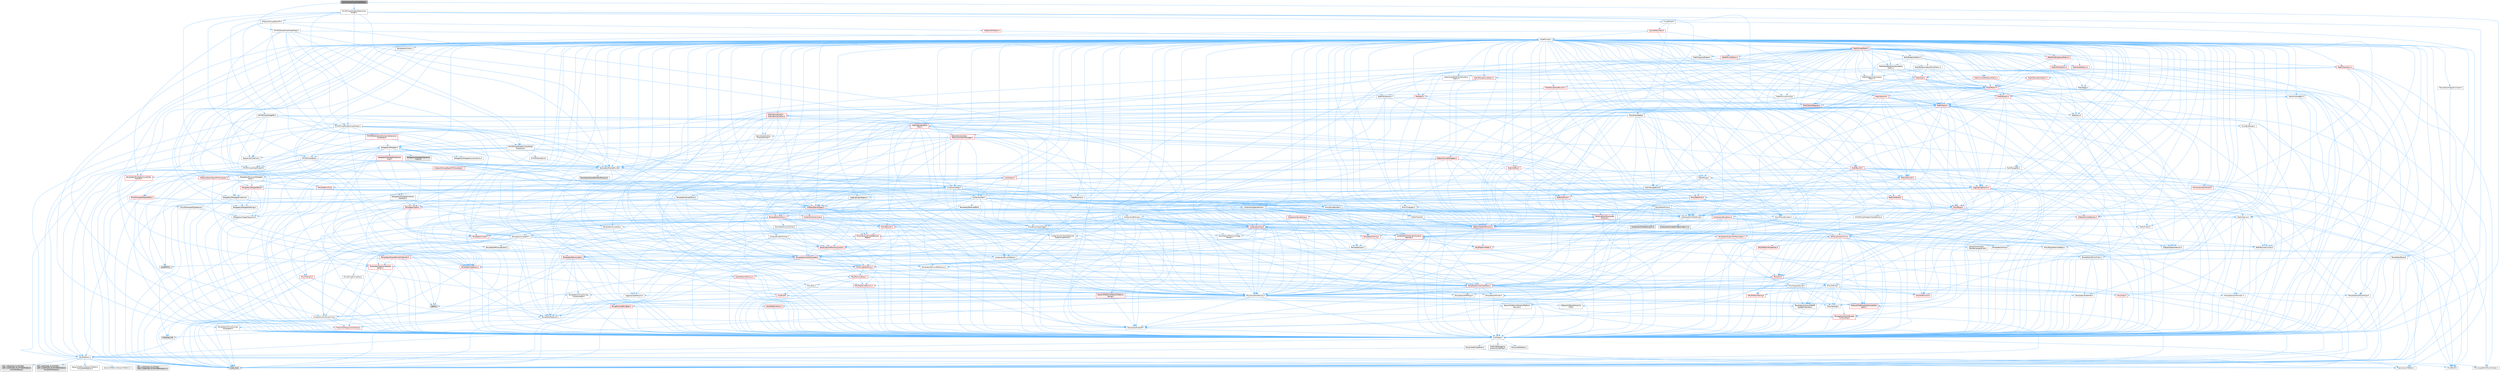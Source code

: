 digraph "EditorSharedViewModelData.h"
{
 // INTERACTIVE_SVG=YES
 // LATEX_PDF_SIZE
  bgcolor="transparent";
  edge [fontname=Helvetica,fontsize=10,labelfontname=Helvetica,labelfontsize=10];
  node [fontname=Helvetica,fontsize=10,shape=box,height=0.2,width=0.4];
  Node1 [id="Node000001",label="EditorSharedViewModelData.h",height=0.2,width=0.4,color="gray40", fillcolor="grey60", style="filled", fontcolor="black",tooltip=" "];
  Node1 -> Node2 [id="edge1_Node000001_Node000002",color="steelblue1",style="solid",tooltip=" "];
  Node2 [id="Node000002",label="CoreTypes.h",height=0.2,width=0.4,color="grey40", fillcolor="white", style="filled",URL="$dc/dec/CoreTypes_8h.html",tooltip=" "];
  Node2 -> Node3 [id="edge2_Node000002_Node000003",color="steelblue1",style="solid",tooltip=" "];
  Node3 [id="Node000003",label="HAL/Platform.h",height=0.2,width=0.4,color="grey40", fillcolor="white", style="filled",URL="$d9/dd0/Platform_8h.html",tooltip=" "];
  Node3 -> Node4 [id="edge3_Node000003_Node000004",color="steelblue1",style="solid",tooltip=" "];
  Node4 [id="Node000004",label="Misc/Build.h",height=0.2,width=0.4,color="grey40", fillcolor="white", style="filled",URL="$d3/dbb/Build_8h.html",tooltip=" "];
  Node3 -> Node5 [id="edge4_Node000003_Node000005",color="steelblue1",style="solid",tooltip=" "];
  Node5 [id="Node000005",label="Misc/LargeWorldCoordinates.h",height=0.2,width=0.4,color="grey40", fillcolor="white", style="filled",URL="$d2/dcb/LargeWorldCoordinates_8h.html",tooltip=" "];
  Node3 -> Node6 [id="edge5_Node000003_Node000006",color="steelblue1",style="solid",tooltip=" "];
  Node6 [id="Node000006",label="type_traits",height=0.2,width=0.4,color="grey60", fillcolor="#E0E0E0", style="filled",tooltip=" "];
  Node3 -> Node7 [id="edge6_Node000003_Node000007",color="steelblue1",style="solid",tooltip=" "];
  Node7 [id="Node000007",label="PreprocessorHelpers.h",height=0.2,width=0.4,color="grey40", fillcolor="white", style="filled",URL="$db/ddb/PreprocessorHelpers_8h.html",tooltip=" "];
  Node3 -> Node8 [id="edge7_Node000003_Node000008",color="steelblue1",style="solid",tooltip=" "];
  Node8 [id="Node000008",label="UBT_COMPILED_PLATFORM\l/UBT_COMPILED_PLATFORMPlatform\lCompilerPreSetup.h",height=0.2,width=0.4,color="grey60", fillcolor="#E0E0E0", style="filled",tooltip=" "];
  Node3 -> Node9 [id="edge8_Node000003_Node000009",color="steelblue1",style="solid",tooltip=" "];
  Node9 [id="Node000009",label="GenericPlatform/GenericPlatform\lCompilerPreSetup.h",height=0.2,width=0.4,color="grey40", fillcolor="white", style="filled",URL="$d9/dc8/GenericPlatformCompilerPreSetup_8h.html",tooltip=" "];
  Node3 -> Node10 [id="edge9_Node000003_Node000010",color="steelblue1",style="solid",tooltip=" "];
  Node10 [id="Node000010",label="GenericPlatform/GenericPlatform.h",height=0.2,width=0.4,color="grey40", fillcolor="white", style="filled",URL="$d6/d84/GenericPlatform_8h.html",tooltip=" "];
  Node3 -> Node11 [id="edge10_Node000003_Node000011",color="steelblue1",style="solid",tooltip=" "];
  Node11 [id="Node000011",label="UBT_COMPILED_PLATFORM\l/UBT_COMPILED_PLATFORMPlatform.h",height=0.2,width=0.4,color="grey60", fillcolor="#E0E0E0", style="filled",tooltip=" "];
  Node3 -> Node12 [id="edge11_Node000003_Node000012",color="steelblue1",style="solid",tooltip=" "];
  Node12 [id="Node000012",label="UBT_COMPILED_PLATFORM\l/UBT_COMPILED_PLATFORMPlatform\lCompilerSetup.h",height=0.2,width=0.4,color="grey60", fillcolor="#E0E0E0", style="filled",tooltip=" "];
  Node2 -> Node13 [id="edge12_Node000002_Node000013",color="steelblue1",style="solid",tooltip=" "];
  Node13 [id="Node000013",label="ProfilingDebugging\l/UMemoryDefines.h",height=0.2,width=0.4,color="grey40", fillcolor="white", style="filled",URL="$d2/da2/UMemoryDefines_8h.html",tooltip=" "];
  Node2 -> Node14 [id="edge13_Node000002_Node000014",color="steelblue1",style="solid",tooltip=" "];
  Node14 [id="Node000014",label="Misc/CoreMiscDefines.h",height=0.2,width=0.4,color="grey40", fillcolor="white", style="filled",URL="$da/d38/CoreMiscDefines_8h.html",tooltip=" "];
  Node14 -> Node3 [id="edge14_Node000014_Node000003",color="steelblue1",style="solid",tooltip=" "];
  Node14 -> Node7 [id="edge15_Node000014_Node000007",color="steelblue1",style="solid",tooltip=" "];
  Node2 -> Node15 [id="edge16_Node000002_Node000015",color="steelblue1",style="solid",tooltip=" "];
  Node15 [id="Node000015",label="Misc/CoreDefines.h",height=0.2,width=0.4,color="grey40", fillcolor="white", style="filled",URL="$d3/dd2/CoreDefines_8h.html",tooltip=" "];
  Node1 -> Node16 [id="edge17_Node000001_Node000016",color="steelblue1",style="solid",tooltip=" "];
  Node16 [id="Node000016",label="MVVM/SharedViewModelData.h",height=0.2,width=0.4,color="grey40", fillcolor="white", style="filled",URL="$da/df4/SharedViewModelData_8h.html",tooltip=" "];
  Node16 -> Node17 [id="edge18_Node000016_Node000017",color="steelblue1",style="solid",tooltip=" "];
  Node17 [id="Node000017",label="Containers/Map.h",height=0.2,width=0.4,color="grey40", fillcolor="white", style="filled",URL="$df/d79/Map_8h.html",tooltip=" "];
  Node17 -> Node2 [id="edge19_Node000017_Node000002",color="steelblue1",style="solid",tooltip=" "];
  Node17 -> Node18 [id="edge20_Node000017_Node000018",color="steelblue1",style="solid",tooltip=" "];
  Node18 [id="Node000018",label="Algo/Reverse.h",height=0.2,width=0.4,color="grey40", fillcolor="white", style="filled",URL="$d5/d93/Reverse_8h.html",tooltip=" "];
  Node18 -> Node2 [id="edge21_Node000018_Node000002",color="steelblue1",style="solid",tooltip=" "];
  Node18 -> Node19 [id="edge22_Node000018_Node000019",color="steelblue1",style="solid",tooltip=" "];
  Node19 [id="Node000019",label="Templates/UnrealTemplate.h",height=0.2,width=0.4,color="red", fillcolor="#FFF0F0", style="filled",URL="$d4/d24/UnrealTemplate_8h.html",tooltip=" "];
  Node19 -> Node2 [id="edge23_Node000019_Node000002",color="steelblue1",style="solid",tooltip=" "];
  Node19 -> Node20 [id="edge24_Node000019_Node000020",color="steelblue1",style="solid",tooltip=" "];
  Node20 [id="Node000020",label="Templates/IsPointer.h",height=0.2,width=0.4,color="grey40", fillcolor="white", style="filled",URL="$d7/d05/IsPointer_8h.html",tooltip=" "];
  Node20 -> Node2 [id="edge25_Node000020_Node000002",color="steelblue1",style="solid",tooltip=" "];
  Node19 -> Node21 [id="edge26_Node000019_Node000021",color="steelblue1",style="solid",tooltip=" "];
  Node21 [id="Node000021",label="HAL/UnrealMemory.h",height=0.2,width=0.4,color="red", fillcolor="#FFF0F0", style="filled",URL="$d9/d96/UnrealMemory_8h.html",tooltip=" "];
  Node21 -> Node2 [id="edge27_Node000021_Node000002",color="steelblue1",style="solid",tooltip=" "];
  Node21 -> Node34 [id="edge28_Node000021_Node000034",color="steelblue1",style="solid",tooltip=" "];
  Node34 [id="Node000034",label="HAL/MemoryBase.h",height=0.2,width=0.4,color="red", fillcolor="#FFF0F0", style="filled",URL="$d6/d9f/MemoryBase_8h.html",tooltip=" "];
  Node34 -> Node2 [id="edge29_Node000034_Node000002",color="steelblue1",style="solid",tooltip=" "];
  Node34 -> Node35 [id="edge30_Node000034_Node000035",color="steelblue1",style="solid",tooltip=" "];
  Node35 [id="Node000035",label="HAL/PlatformAtomics.h",height=0.2,width=0.4,color="red", fillcolor="#FFF0F0", style="filled",URL="$d3/d36/PlatformAtomics_8h.html",tooltip=" "];
  Node35 -> Node2 [id="edge31_Node000035_Node000002",color="steelblue1",style="solid",tooltip=" "];
  Node34 -> Node38 [id="edge32_Node000034_Node000038",color="steelblue1",style="solid",tooltip=" "];
  Node38 [id="Node000038",label="HAL/PlatformCrt.h",height=0.2,width=0.4,color="red", fillcolor="#FFF0F0", style="filled",URL="$d8/d75/PlatformCrt_8h.html",tooltip=" "];
  Node34 -> Node46 [id="edge33_Node000034_Node000046",color="steelblue1",style="solid",tooltip=" "];
  Node46 [id="Node000046",label="Misc/Exec.h",height=0.2,width=0.4,color="grey40", fillcolor="white", style="filled",URL="$de/ddb/Exec_8h.html",tooltip=" "];
  Node46 -> Node2 [id="edge34_Node000046_Node000002",color="steelblue1",style="solid",tooltip=" "];
  Node46 -> Node47 [id="edge35_Node000046_Node000047",color="steelblue1",style="solid",tooltip=" "];
  Node47 [id="Node000047",label="Misc/AssertionMacros.h",height=0.2,width=0.4,color="grey40", fillcolor="white", style="filled",URL="$d0/dfa/AssertionMacros_8h.html",tooltip=" "];
  Node47 -> Node2 [id="edge36_Node000047_Node000002",color="steelblue1",style="solid",tooltip=" "];
  Node47 -> Node3 [id="edge37_Node000047_Node000003",color="steelblue1",style="solid",tooltip=" "];
  Node47 -> Node48 [id="edge38_Node000047_Node000048",color="steelblue1",style="solid",tooltip=" "];
  Node48 [id="Node000048",label="HAL/PlatformMisc.h",height=0.2,width=0.4,color="red", fillcolor="#FFF0F0", style="filled",URL="$d0/df5/PlatformMisc_8h.html",tooltip=" "];
  Node48 -> Node2 [id="edge39_Node000048_Node000002",color="steelblue1",style="solid",tooltip=" "];
  Node47 -> Node7 [id="edge40_Node000047_Node000007",color="steelblue1",style="solid",tooltip=" "];
  Node47 -> Node64 [id="edge41_Node000047_Node000064",color="steelblue1",style="solid",tooltip=" "];
  Node64 [id="Node000064",label="Templates/EnableIf.h",height=0.2,width=0.4,color="grey40", fillcolor="white", style="filled",URL="$d7/d60/EnableIf_8h.html",tooltip=" "];
  Node64 -> Node2 [id="edge42_Node000064_Node000002",color="steelblue1",style="solid",tooltip=" "];
  Node47 -> Node65 [id="edge43_Node000047_Node000065",color="steelblue1",style="solid",tooltip=" "];
  Node65 [id="Node000065",label="Templates/IsArrayOrRefOf\lTypeByPredicate.h",height=0.2,width=0.4,color="grey40", fillcolor="white", style="filled",URL="$d6/da1/IsArrayOrRefOfTypeByPredicate_8h.html",tooltip=" "];
  Node65 -> Node2 [id="edge44_Node000065_Node000002",color="steelblue1",style="solid",tooltip=" "];
  Node47 -> Node66 [id="edge45_Node000047_Node000066",color="steelblue1",style="solid",tooltip=" "];
  Node66 [id="Node000066",label="Templates/IsValidVariadic\lFunctionArg.h",height=0.2,width=0.4,color="red", fillcolor="#FFF0F0", style="filled",URL="$d0/dc8/IsValidVariadicFunctionArg_8h.html",tooltip=" "];
  Node66 -> Node2 [id="edge46_Node000066_Node000002",color="steelblue1",style="solid",tooltip=" "];
  Node66 -> Node6 [id="edge47_Node000066_Node000006",color="steelblue1",style="solid",tooltip=" "];
  Node47 -> Node68 [id="edge48_Node000047_Node000068",color="steelblue1",style="solid",tooltip=" "];
  Node68 [id="Node000068",label="Traits/IsCharEncodingCompatible\lWith.h",height=0.2,width=0.4,color="red", fillcolor="#FFF0F0", style="filled",URL="$df/dd1/IsCharEncodingCompatibleWith_8h.html",tooltip=" "];
  Node68 -> Node6 [id="edge49_Node000068_Node000006",color="steelblue1",style="solid",tooltip=" "];
  Node47 -> Node70 [id="edge50_Node000047_Node000070",color="steelblue1",style="solid",tooltip=" "];
  Node70 [id="Node000070",label="Misc/VarArgs.h",height=0.2,width=0.4,color="grey40", fillcolor="white", style="filled",URL="$d5/d6f/VarArgs_8h.html",tooltip=" "];
  Node70 -> Node2 [id="edge51_Node000070_Node000002",color="steelblue1",style="solid",tooltip=" "];
  Node47 -> Node71 [id="edge52_Node000047_Node000071",color="steelblue1",style="solid",tooltip=" "];
  Node71 [id="Node000071",label="String/FormatStringSan.h",height=0.2,width=0.4,color="red", fillcolor="#FFF0F0", style="filled",URL="$d3/d8b/FormatStringSan_8h.html",tooltip=" "];
  Node71 -> Node6 [id="edge53_Node000071_Node000006",color="steelblue1",style="solid",tooltip=" "];
  Node71 -> Node2 [id="edge54_Node000071_Node000002",color="steelblue1",style="solid",tooltip=" "];
  Node71 -> Node72 [id="edge55_Node000071_Node000072",color="steelblue1",style="solid",tooltip=" "];
  Node72 [id="Node000072",label="Templates/Requires.h",height=0.2,width=0.4,color="grey40", fillcolor="white", style="filled",URL="$dc/d96/Requires_8h.html",tooltip=" "];
  Node72 -> Node64 [id="edge56_Node000072_Node000064",color="steelblue1",style="solid",tooltip=" "];
  Node72 -> Node6 [id="edge57_Node000072_Node000006",color="steelblue1",style="solid",tooltip=" "];
  Node71 -> Node66 [id="edge58_Node000071_Node000066",color="steelblue1",style="solid",tooltip=" "];
  Node71 -> Node24 [id="edge59_Node000071_Node000024",color="steelblue1",style="solid",tooltip=" "];
  Node24 [id="Node000024",label="Containers/ContainersFwd.h",height=0.2,width=0.4,color="grey40", fillcolor="white", style="filled",URL="$d4/d0a/ContainersFwd_8h.html",tooltip=" "];
  Node24 -> Node3 [id="edge60_Node000024_Node000003",color="steelblue1",style="solid",tooltip=" "];
  Node24 -> Node2 [id="edge61_Node000024_Node000002",color="steelblue1",style="solid",tooltip=" "];
  Node24 -> Node25 [id="edge62_Node000024_Node000025",color="steelblue1",style="solid",tooltip=" "];
  Node25 [id="Node000025",label="Traits/IsContiguousContainer.h",height=0.2,width=0.4,color="red", fillcolor="#FFF0F0", style="filled",URL="$d5/d3c/IsContiguousContainer_8h.html",tooltip=" "];
  Node25 -> Node2 [id="edge63_Node000025_Node000002",color="steelblue1",style="solid",tooltip=" "];
  Node25 -> Node27 [id="edge64_Node000025_Node000027",color="steelblue1",style="solid",tooltip=" "];
  Node27 [id="Node000027",label="initializer_list",height=0.2,width=0.4,color="grey60", fillcolor="#E0E0E0", style="filled",tooltip=" "];
  Node47 -> Node77 [id="edge65_Node000047_Node000077",color="steelblue1",style="solid",tooltip=" "];
  Node77 [id="Node000077",label="atomic",height=0.2,width=0.4,color="grey60", fillcolor="#E0E0E0", style="filled",tooltip=" "];
  Node34 -> Node78 [id="edge66_Node000034_Node000078",color="steelblue1",style="solid",tooltip=" "];
  Node78 [id="Node000078",label="Misc/OutputDevice.h",height=0.2,width=0.4,color="grey40", fillcolor="white", style="filled",URL="$d7/d32/OutputDevice_8h.html",tooltip=" "];
  Node78 -> Node23 [id="edge67_Node000078_Node000023",color="steelblue1",style="solid",tooltip=" "];
  Node23 [id="Node000023",label="CoreFwd.h",height=0.2,width=0.4,color="red", fillcolor="#FFF0F0", style="filled",URL="$d1/d1e/CoreFwd_8h.html",tooltip=" "];
  Node23 -> Node2 [id="edge68_Node000023_Node000002",color="steelblue1",style="solid",tooltip=" "];
  Node23 -> Node24 [id="edge69_Node000023_Node000024",color="steelblue1",style="solid",tooltip=" "];
  Node23 -> Node29 [id="edge70_Node000023_Node000029",color="steelblue1",style="solid",tooltip=" "];
  Node29 [id="Node000029",label="UObject/UObjectHierarchy\lFwd.h",height=0.2,width=0.4,color="grey40", fillcolor="white", style="filled",URL="$d3/d13/UObjectHierarchyFwd_8h.html",tooltip=" "];
  Node78 -> Node2 [id="edge71_Node000078_Node000002",color="steelblue1",style="solid",tooltip=" "];
  Node78 -> Node79 [id="edge72_Node000078_Node000079",color="steelblue1",style="solid",tooltip=" "];
  Node79 [id="Node000079",label="Logging/LogVerbosity.h",height=0.2,width=0.4,color="grey40", fillcolor="white", style="filled",URL="$d2/d8f/LogVerbosity_8h.html",tooltip=" "];
  Node79 -> Node2 [id="edge73_Node000079_Node000002",color="steelblue1",style="solid",tooltip=" "];
  Node78 -> Node70 [id="edge74_Node000078_Node000070",color="steelblue1",style="solid",tooltip=" "];
  Node78 -> Node65 [id="edge75_Node000078_Node000065",color="steelblue1",style="solid",tooltip=" "];
  Node78 -> Node66 [id="edge76_Node000078_Node000066",color="steelblue1",style="solid",tooltip=" "];
  Node78 -> Node68 [id="edge77_Node000078_Node000068",color="steelblue1",style="solid",tooltip=" "];
  Node21 -> Node89 [id="edge78_Node000021_Node000089",color="steelblue1",style="solid",tooltip=" "];
  Node89 [id="Node000089",label="HAL/PlatformMemory.h",height=0.2,width=0.4,color="red", fillcolor="#FFF0F0", style="filled",URL="$de/d68/PlatformMemory_8h.html",tooltip=" "];
  Node89 -> Node2 [id="edge79_Node000089_Node000002",color="steelblue1",style="solid",tooltip=" "];
  Node21 -> Node20 [id="edge80_Node000021_Node000020",color="steelblue1",style="solid",tooltip=" "];
  Node19 -> Node94 [id="edge81_Node000019_Node000094",color="steelblue1",style="solid",tooltip=" "];
  Node94 [id="Node000094",label="Templates/UnrealTypeTraits.h",height=0.2,width=0.4,color="red", fillcolor="#FFF0F0", style="filled",URL="$d2/d2d/UnrealTypeTraits_8h.html",tooltip=" "];
  Node94 -> Node2 [id="edge82_Node000094_Node000002",color="steelblue1",style="solid",tooltip=" "];
  Node94 -> Node20 [id="edge83_Node000094_Node000020",color="steelblue1",style="solid",tooltip=" "];
  Node94 -> Node47 [id="edge84_Node000094_Node000047",color="steelblue1",style="solid",tooltip=" "];
  Node94 -> Node85 [id="edge85_Node000094_Node000085",color="steelblue1",style="solid",tooltip=" "];
  Node85 [id="Node000085",label="Templates/AndOrNot.h",height=0.2,width=0.4,color="grey40", fillcolor="white", style="filled",URL="$db/d0a/AndOrNot_8h.html",tooltip=" "];
  Node85 -> Node2 [id="edge86_Node000085_Node000002",color="steelblue1",style="solid",tooltip=" "];
  Node94 -> Node64 [id="edge87_Node000094_Node000064",color="steelblue1",style="solid",tooltip=" "];
  Node94 -> Node95 [id="edge88_Node000094_Node000095",color="steelblue1",style="solid",tooltip=" "];
  Node95 [id="Node000095",label="Templates/IsArithmetic.h",height=0.2,width=0.4,color="grey40", fillcolor="white", style="filled",URL="$d2/d5d/IsArithmetic_8h.html",tooltip=" "];
  Node95 -> Node2 [id="edge89_Node000095_Node000002",color="steelblue1",style="solid",tooltip=" "];
  Node94 -> Node97 [id="edge90_Node000094_Node000097",color="steelblue1",style="solid",tooltip=" "];
  Node97 [id="Node000097",label="Templates/IsPODType.h",height=0.2,width=0.4,color="grey40", fillcolor="white", style="filled",URL="$d7/db1/IsPODType_8h.html",tooltip=" "];
  Node97 -> Node2 [id="edge91_Node000097_Node000002",color="steelblue1",style="solid",tooltip=" "];
  Node94 -> Node98 [id="edge92_Node000094_Node000098",color="steelblue1",style="solid",tooltip=" "];
  Node98 [id="Node000098",label="Templates/IsUECoreType.h",height=0.2,width=0.4,color="grey40", fillcolor="white", style="filled",URL="$d1/db8/IsUECoreType_8h.html",tooltip=" "];
  Node98 -> Node2 [id="edge93_Node000098_Node000002",color="steelblue1",style="solid",tooltip=" "];
  Node98 -> Node6 [id="edge94_Node000098_Node000006",color="steelblue1",style="solid",tooltip=" "];
  Node94 -> Node86 [id="edge95_Node000094_Node000086",color="steelblue1",style="solid",tooltip=" "];
  Node86 [id="Node000086",label="Templates/IsTriviallyCopy\lConstructible.h",height=0.2,width=0.4,color="grey40", fillcolor="white", style="filled",URL="$d3/d78/IsTriviallyCopyConstructible_8h.html",tooltip=" "];
  Node86 -> Node2 [id="edge96_Node000086_Node000002",color="steelblue1",style="solid",tooltip=" "];
  Node86 -> Node6 [id="edge97_Node000086_Node000006",color="steelblue1",style="solid",tooltip=" "];
  Node19 -> Node99 [id="edge98_Node000019_Node000099",color="steelblue1",style="solid",tooltip=" "];
  Node99 [id="Node000099",label="Templates/RemoveReference.h",height=0.2,width=0.4,color="grey40", fillcolor="white", style="filled",URL="$da/dbe/RemoveReference_8h.html",tooltip=" "];
  Node99 -> Node2 [id="edge99_Node000099_Node000002",color="steelblue1",style="solid",tooltip=" "];
  Node19 -> Node72 [id="edge100_Node000019_Node000072",color="steelblue1",style="solid",tooltip=" "];
  Node19 -> Node100 [id="edge101_Node000019_Node000100",color="steelblue1",style="solid",tooltip=" "];
  Node100 [id="Node000100",label="Templates/TypeCompatible\lBytes.h",height=0.2,width=0.4,color="red", fillcolor="#FFF0F0", style="filled",URL="$df/d0a/TypeCompatibleBytes_8h.html",tooltip=" "];
  Node100 -> Node2 [id="edge102_Node000100_Node000002",color="steelblue1",style="solid",tooltip=" "];
  Node100 -> Node6 [id="edge103_Node000100_Node000006",color="steelblue1",style="solid",tooltip=" "];
  Node19 -> Node25 [id="edge104_Node000019_Node000025",color="steelblue1",style="solid",tooltip=" "];
  Node19 -> Node6 [id="edge105_Node000019_Node000006",color="steelblue1",style="solid",tooltip=" "];
  Node17 -> Node102 [id="edge106_Node000017_Node000102",color="steelblue1",style="solid",tooltip=" "];
  Node102 [id="Node000102",label="Containers/ContainerElement\lTypeCompatibility.h",height=0.2,width=0.4,color="grey40", fillcolor="white", style="filled",URL="$df/ddf/ContainerElementTypeCompatibility_8h.html",tooltip=" "];
  Node102 -> Node2 [id="edge107_Node000102_Node000002",color="steelblue1",style="solid",tooltip=" "];
  Node102 -> Node94 [id="edge108_Node000102_Node000094",color="steelblue1",style="solid",tooltip=" "];
  Node17 -> Node103 [id="edge109_Node000017_Node000103",color="steelblue1",style="solid",tooltip=" "];
  Node103 [id="Node000103",label="Containers/Set.h",height=0.2,width=0.4,color="grey40", fillcolor="white", style="filled",URL="$d4/d45/Set_8h.html",tooltip=" "];
  Node103 -> Node104 [id="edge110_Node000103_Node000104",color="steelblue1",style="solid",tooltip=" "];
  Node104 [id="Node000104",label="Containers/ContainerAllocation\lPolicies.h",height=0.2,width=0.4,color="red", fillcolor="#FFF0F0", style="filled",URL="$d7/dff/ContainerAllocationPolicies_8h.html",tooltip=" "];
  Node104 -> Node2 [id="edge111_Node000104_Node000002",color="steelblue1",style="solid",tooltip=" "];
  Node104 -> Node104 [id="edge112_Node000104_Node000104",color="steelblue1",style="solid",tooltip=" "];
  Node104 -> Node106 [id="edge113_Node000104_Node000106",color="steelblue1",style="solid",tooltip=" "];
  Node106 [id="Node000106",label="HAL/PlatformMath.h",height=0.2,width=0.4,color="red", fillcolor="#FFF0F0", style="filled",URL="$dc/d53/PlatformMath_8h.html",tooltip=" "];
  Node106 -> Node2 [id="edge114_Node000106_Node000002",color="steelblue1",style="solid",tooltip=" "];
  Node104 -> Node21 [id="edge115_Node000104_Node000021",color="steelblue1",style="solid",tooltip=" "];
  Node104 -> Node53 [id="edge116_Node000104_Node000053",color="steelblue1",style="solid",tooltip=" "];
  Node53 [id="Node000053",label="Math/NumericLimits.h",height=0.2,width=0.4,color="grey40", fillcolor="white", style="filled",URL="$df/d1b/NumericLimits_8h.html",tooltip=" "];
  Node53 -> Node2 [id="edge117_Node000053_Node000002",color="steelblue1",style="solid",tooltip=" "];
  Node104 -> Node47 [id="edge118_Node000104_Node000047",color="steelblue1",style="solid",tooltip=" "];
  Node104 -> Node115 [id="edge119_Node000104_Node000115",color="steelblue1",style="solid",tooltip=" "];
  Node115 [id="Node000115",label="Templates/MemoryOps.h",height=0.2,width=0.4,color="red", fillcolor="#FFF0F0", style="filled",URL="$db/dea/MemoryOps_8h.html",tooltip=" "];
  Node115 -> Node2 [id="edge120_Node000115_Node000002",color="steelblue1",style="solid",tooltip=" "];
  Node115 -> Node21 [id="edge121_Node000115_Node000021",color="steelblue1",style="solid",tooltip=" "];
  Node115 -> Node87 [id="edge122_Node000115_Node000087",color="steelblue1",style="solid",tooltip=" "];
  Node87 [id="Node000087",label="Templates/IsTriviallyCopy\lAssignable.h",height=0.2,width=0.4,color="grey40", fillcolor="white", style="filled",URL="$d2/df2/IsTriviallyCopyAssignable_8h.html",tooltip=" "];
  Node87 -> Node2 [id="edge123_Node000087_Node000002",color="steelblue1",style="solid",tooltip=" "];
  Node87 -> Node6 [id="edge124_Node000087_Node000006",color="steelblue1",style="solid",tooltip=" "];
  Node115 -> Node86 [id="edge125_Node000115_Node000086",color="steelblue1",style="solid",tooltip=" "];
  Node115 -> Node72 [id="edge126_Node000115_Node000072",color="steelblue1",style="solid",tooltip=" "];
  Node115 -> Node94 [id="edge127_Node000115_Node000094",color="steelblue1",style="solid",tooltip=" "];
  Node115 -> Node6 [id="edge128_Node000115_Node000006",color="steelblue1",style="solid",tooltip=" "];
  Node104 -> Node100 [id="edge129_Node000104_Node000100",color="steelblue1",style="solid",tooltip=" "];
  Node104 -> Node6 [id="edge130_Node000104_Node000006",color="steelblue1",style="solid",tooltip=" "];
  Node103 -> Node102 [id="edge131_Node000103_Node000102",color="steelblue1",style="solid",tooltip=" "];
  Node103 -> Node116 [id="edge132_Node000103_Node000116",color="steelblue1",style="solid",tooltip=" "];
  Node116 [id="Node000116",label="Containers/SetUtilities.h",height=0.2,width=0.4,color="grey40", fillcolor="white", style="filled",URL="$dc/de5/SetUtilities_8h.html",tooltip=" "];
  Node116 -> Node2 [id="edge133_Node000116_Node000002",color="steelblue1",style="solid",tooltip=" "];
  Node116 -> Node117 [id="edge134_Node000116_Node000117",color="steelblue1",style="solid",tooltip=" "];
  Node117 [id="Node000117",label="Serialization/MemoryLayout.h",height=0.2,width=0.4,color="red", fillcolor="#FFF0F0", style="filled",URL="$d7/d66/MemoryLayout_8h.html",tooltip=" "];
  Node117 -> Node120 [id="edge135_Node000117_Node000120",color="steelblue1",style="solid",tooltip=" "];
  Node120 [id="Node000120",label="Containers/EnumAsByte.h",height=0.2,width=0.4,color="grey40", fillcolor="white", style="filled",URL="$d6/d9a/EnumAsByte_8h.html",tooltip=" "];
  Node120 -> Node2 [id="edge136_Node000120_Node000002",color="steelblue1",style="solid",tooltip=" "];
  Node120 -> Node97 [id="edge137_Node000120_Node000097",color="steelblue1",style="solid",tooltip=" "];
  Node120 -> Node121 [id="edge138_Node000120_Node000121",color="steelblue1",style="solid",tooltip=" "];
  Node121 [id="Node000121",label="Templates/TypeHash.h",height=0.2,width=0.4,color="red", fillcolor="#FFF0F0", style="filled",URL="$d1/d62/TypeHash_8h.html",tooltip=" "];
  Node121 -> Node2 [id="edge139_Node000121_Node000002",color="steelblue1",style="solid",tooltip=" "];
  Node121 -> Node72 [id="edge140_Node000121_Node000072",color="steelblue1",style="solid",tooltip=" "];
  Node121 -> Node122 [id="edge141_Node000121_Node000122",color="steelblue1",style="solid",tooltip=" "];
  Node122 [id="Node000122",label="Misc/Crc.h",height=0.2,width=0.4,color="red", fillcolor="#FFF0F0", style="filled",URL="$d4/dd2/Crc_8h.html",tooltip=" "];
  Node122 -> Node2 [id="edge142_Node000122_Node000002",color="steelblue1",style="solid",tooltip=" "];
  Node122 -> Node30 [id="edge143_Node000122_Node000030",color="steelblue1",style="solid",tooltip=" "];
  Node30 [id="Node000030",label="HAL/PlatformString.h",height=0.2,width=0.4,color="red", fillcolor="#FFF0F0", style="filled",URL="$db/db5/PlatformString_8h.html",tooltip=" "];
  Node30 -> Node2 [id="edge144_Node000030_Node000002",color="steelblue1",style="solid",tooltip=" "];
  Node122 -> Node47 [id="edge145_Node000122_Node000047",color="steelblue1",style="solid",tooltip=" "];
  Node122 -> Node123 [id="edge146_Node000122_Node000123",color="steelblue1",style="solid",tooltip=" "];
  Node123 [id="Node000123",label="Misc/CString.h",height=0.2,width=0.4,color="grey40", fillcolor="white", style="filled",URL="$d2/d49/CString_8h.html",tooltip=" "];
  Node123 -> Node2 [id="edge147_Node000123_Node000002",color="steelblue1",style="solid",tooltip=" "];
  Node123 -> Node38 [id="edge148_Node000123_Node000038",color="steelblue1",style="solid",tooltip=" "];
  Node123 -> Node30 [id="edge149_Node000123_Node000030",color="steelblue1",style="solid",tooltip=" "];
  Node123 -> Node47 [id="edge150_Node000123_Node000047",color="steelblue1",style="solid",tooltip=" "];
  Node123 -> Node124 [id="edge151_Node000123_Node000124",color="steelblue1",style="solid",tooltip=" "];
  Node124 [id="Node000124",label="Misc/Char.h",height=0.2,width=0.4,color="red", fillcolor="#FFF0F0", style="filled",URL="$d0/d58/Char_8h.html",tooltip=" "];
  Node124 -> Node2 [id="edge152_Node000124_Node000002",color="steelblue1",style="solid",tooltip=" "];
  Node124 -> Node6 [id="edge153_Node000124_Node000006",color="steelblue1",style="solid",tooltip=" "];
  Node123 -> Node70 [id="edge154_Node000123_Node000070",color="steelblue1",style="solid",tooltip=" "];
  Node123 -> Node65 [id="edge155_Node000123_Node000065",color="steelblue1",style="solid",tooltip=" "];
  Node123 -> Node66 [id="edge156_Node000123_Node000066",color="steelblue1",style="solid",tooltip=" "];
  Node123 -> Node68 [id="edge157_Node000123_Node000068",color="steelblue1",style="solid",tooltip=" "];
  Node122 -> Node124 [id="edge158_Node000122_Node000124",color="steelblue1",style="solid",tooltip=" "];
  Node122 -> Node94 [id="edge159_Node000122_Node000094",color="steelblue1",style="solid",tooltip=" "];
  Node121 -> Node6 [id="edge160_Node000121_Node000006",color="steelblue1",style="solid",tooltip=" "];
  Node117 -> Node21 [id="edge161_Node000117_Node000021",color="steelblue1",style="solid",tooltip=" "];
  Node117 -> Node64 [id="edge162_Node000117_Node000064",color="steelblue1",style="solid",tooltip=" "];
  Node117 -> Node19 [id="edge163_Node000117_Node000019",color="steelblue1",style="solid",tooltip=" "];
  Node116 -> Node115 [id="edge164_Node000116_Node000115",color="steelblue1",style="solid",tooltip=" "];
  Node116 -> Node94 [id="edge165_Node000116_Node000094",color="steelblue1",style="solid",tooltip=" "];
  Node103 -> Node130 [id="edge166_Node000103_Node000130",color="steelblue1",style="solid",tooltip=" "];
  Node130 [id="Node000130",label="Containers/SparseArray.h",height=0.2,width=0.4,color="grey40", fillcolor="white", style="filled",URL="$d5/dbf/SparseArray_8h.html",tooltip=" "];
  Node130 -> Node2 [id="edge167_Node000130_Node000002",color="steelblue1",style="solid",tooltip=" "];
  Node130 -> Node47 [id="edge168_Node000130_Node000047",color="steelblue1",style="solid",tooltip=" "];
  Node130 -> Node21 [id="edge169_Node000130_Node000021",color="steelblue1",style="solid",tooltip=" "];
  Node130 -> Node94 [id="edge170_Node000130_Node000094",color="steelblue1",style="solid",tooltip=" "];
  Node130 -> Node19 [id="edge171_Node000130_Node000019",color="steelblue1",style="solid",tooltip=" "];
  Node130 -> Node104 [id="edge172_Node000130_Node000104",color="steelblue1",style="solid",tooltip=" "];
  Node130 -> Node131 [id="edge173_Node000130_Node000131",color="steelblue1",style="solid",tooltip=" "];
  Node131 [id="Node000131",label="Templates/Less.h",height=0.2,width=0.4,color="grey40", fillcolor="white", style="filled",URL="$de/dc8/Less_8h.html",tooltip=" "];
  Node131 -> Node2 [id="edge174_Node000131_Node000002",color="steelblue1",style="solid",tooltip=" "];
  Node131 -> Node19 [id="edge175_Node000131_Node000019",color="steelblue1",style="solid",tooltip=" "];
  Node130 -> Node132 [id="edge176_Node000130_Node000132",color="steelblue1",style="solid",tooltip=" "];
  Node132 [id="Node000132",label="Containers/Array.h",height=0.2,width=0.4,color="red", fillcolor="#FFF0F0", style="filled",URL="$df/dd0/Array_8h.html",tooltip=" "];
  Node132 -> Node2 [id="edge177_Node000132_Node000002",color="steelblue1",style="solid",tooltip=" "];
  Node132 -> Node47 [id="edge178_Node000132_Node000047",color="steelblue1",style="solid",tooltip=" "];
  Node132 -> Node133 [id="edge179_Node000132_Node000133",color="steelblue1",style="solid",tooltip=" "];
  Node133 [id="Node000133",label="Misc/IntrusiveUnsetOptional\lState.h",height=0.2,width=0.4,color="red", fillcolor="#FFF0F0", style="filled",URL="$d2/d0a/IntrusiveUnsetOptionalState_8h.html",tooltip=" "];
  Node132 -> Node21 [id="edge180_Node000132_Node000021",color="steelblue1",style="solid",tooltip=" "];
  Node132 -> Node94 [id="edge181_Node000132_Node000094",color="steelblue1",style="solid",tooltip=" "];
  Node132 -> Node19 [id="edge182_Node000132_Node000019",color="steelblue1",style="solid",tooltip=" "];
  Node132 -> Node104 [id="edge183_Node000132_Node000104",color="steelblue1",style="solid",tooltip=" "];
  Node132 -> Node102 [id="edge184_Node000132_Node000102",color="steelblue1",style="solid",tooltip=" "];
  Node132 -> Node138 [id="edge185_Node000132_Node000138",color="steelblue1",style="solid",tooltip=" "];
  Node138 [id="Node000138",label="Serialization/Archive.h",height=0.2,width=0.4,color="red", fillcolor="#FFF0F0", style="filled",URL="$d7/d3b/Archive_8h.html",tooltip=" "];
  Node138 -> Node23 [id="edge186_Node000138_Node000023",color="steelblue1",style="solid",tooltip=" "];
  Node138 -> Node2 [id="edge187_Node000138_Node000002",color="steelblue1",style="solid",tooltip=" "];
  Node138 -> Node139 [id="edge188_Node000138_Node000139",color="steelblue1",style="solid",tooltip=" "];
  Node139 [id="Node000139",label="HAL/PlatformProperties.h",height=0.2,width=0.4,color="red", fillcolor="#FFF0F0", style="filled",URL="$d9/db0/PlatformProperties_8h.html",tooltip=" "];
  Node139 -> Node2 [id="edge189_Node000139_Node000002",color="steelblue1",style="solid",tooltip=" "];
  Node138 -> Node142 [id="edge190_Node000138_Node000142",color="steelblue1",style="solid",tooltip=" "];
  Node142 [id="Node000142",label="Internationalization\l/TextNamespaceFwd.h",height=0.2,width=0.4,color="grey40", fillcolor="white", style="filled",URL="$d8/d97/TextNamespaceFwd_8h.html",tooltip=" "];
  Node142 -> Node2 [id="edge191_Node000142_Node000002",color="steelblue1",style="solid",tooltip=" "];
  Node138 -> Node47 [id="edge192_Node000138_Node000047",color="steelblue1",style="solid",tooltip=" "];
  Node138 -> Node4 [id="edge193_Node000138_Node000004",color="steelblue1",style="solid",tooltip=" "];
  Node138 -> Node143 [id="edge194_Node000138_Node000143",color="steelblue1",style="solid",tooltip=" "];
  Node143 [id="Node000143",label="Misc/EngineVersionBase.h",height=0.2,width=0.4,color="grey40", fillcolor="white", style="filled",URL="$d5/d2b/EngineVersionBase_8h.html",tooltip=" "];
  Node143 -> Node2 [id="edge195_Node000143_Node000002",color="steelblue1",style="solid",tooltip=" "];
  Node138 -> Node70 [id="edge196_Node000138_Node000070",color="steelblue1",style="solid",tooltip=" "];
  Node138 -> Node64 [id="edge197_Node000138_Node000064",color="steelblue1",style="solid",tooltip=" "];
  Node138 -> Node65 [id="edge198_Node000138_Node000065",color="steelblue1",style="solid",tooltip=" "];
  Node138 -> Node146 [id="edge199_Node000138_Node000146",color="steelblue1",style="solid",tooltip=" "];
  Node146 [id="Node000146",label="Templates/IsEnumClass.h",height=0.2,width=0.4,color="grey40", fillcolor="white", style="filled",URL="$d7/d15/IsEnumClass_8h.html",tooltip=" "];
  Node146 -> Node2 [id="edge200_Node000146_Node000002",color="steelblue1",style="solid",tooltip=" "];
  Node146 -> Node85 [id="edge201_Node000146_Node000085",color="steelblue1",style="solid",tooltip=" "];
  Node138 -> Node66 [id="edge202_Node000138_Node000066",color="steelblue1",style="solid",tooltip=" "];
  Node138 -> Node19 [id="edge203_Node000138_Node000019",color="steelblue1",style="solid",tooltip=" "];
  Node138 -> Node68 [id="edge204_Node000138_Node000068",color="steelblue1",style="solid",tooltip=" "];
  Node138 -> Node147 [id="edge205_Node000138_Node000147",color="steelblue1",style="solid",tooltip=" "];
  Node147 [id="Node000147",label="UObject/ObjectVersion.h",height=0.2,width=0.4,color="grey40", fillcolor="white", style="filled",URL="$da/d63/ObjectVersion_8h.html",tooltip=" "];
  Node147 -> Node2 [id="edge206_Node000147_Node000002",color="steelblue1",style="solid",tooltip=" "];
  Node132 -> Node148 [id="edge207_Node000132_Node000148",color="steelblue1",style="solid",tooltip=" "];
  Node148 [id="Node000148",label="Serialization/MemoryImage\lWriter.h",height=0.2,width=0.4,color="grey40", fillcolor="white", style="filled",URL="$d0/d08/MemoryImageWriter_8h.html",tooltip=" "];
  Node148 -> Node2 [id="edge208_Node000148_Node000002",color="steelblue1",style="solid",tooltip=" "];
  Node148 -> Node117 [id="edge209_Node000148_Node000117",color="steelblue1",style="solid",tooltip=" "];
  Node132 -> Node151 [id="edge210_Node000132_Node000151",color="steelblue1",style="solid",tooltip=" "];
  Node151 [id="Node000151",label="Templates/Invoke.h",height=0.2,width=0.4,color="red", fillcolor="#FFF0F0", style="filled",URL="$d7/deb/Invoke_8h.html",tooltip=" "];
  Node151 -> Node2 [id="edge211_Node000151_Node000002",color="steelblue1",style="solid",tooltip=" "];
  Node151 -> Node19 [id="edge212_Node000151_Node000019",color="steelblue1",style="solid",tooltip=" "];
  Node151 -> Node6 [id="edge213_Node000151_Node000006",color="steelblue1",style="solid",tooltip=" "];
  Node132 -> Node131 [id="edge214_Node000132_Node000131",color="steelblue1",style="solid",tooltip=" "];
  Node132 -> Node72 [id="edge215_Node000132_Node000072",color="steelblue1",style="solid",tooltip=" "];
  Node132 -> Node163 [id="edge216_Node000132_Node000163",color="steelblue1",style="solid",tooltip=" "];
  Node163 [id="Node000163",label="Templates/Sorting.h",height=0.2,width=0.4,color="red", fillcolor="#FFF0F0", style="filled",URL="$d3/d9e/Sorting_8h.html",tooltip=" "];
  Node163 -> Node2 [id="edge217_Node000163_Node000002",color="steelblue1",style="solid",tooltip=" "];
  Node163 -> Node106 [id="edge218_Node000163_Node000106",color="steelblue1",style="solid",tooltip=" "];
  Node163 -> Node131 [id="edge219_Node000163_Node000131",color="steelblue1",style="solid",tooltip=" "];
  Node132 -> Node167 [id="edge220_Node000132_Node000167",color="steelblue1",style="solid",tooltip=" "];
  Node167 [id="Node000167",label="Templates/AlignmentTemplates.h",height=0.2,width=0.4,color="red", fillcolor="#FFF0F0", style="filled",URL="$dd/d32/AlignmentTemplates_8h.html",tooltip=" "];
  Node167 -> Node2 [id="edge221_Node000167_Node000002",color="steelblue1",style="solid",tooltip=" "];
  Node167 -> Node20 [id="edge222_Node000167_Node000020",color="steelblue1",style="solid",tooltip=" "];
  Node132 -> Node6 [id="edge223_Node000132_Node000006",color="steelblue1",style="solid",tooltip=" "];
  Node130 -> Node166 [id="edge224_Node000130_Node000166",color="steelblue1",style="solid",tooltip=" "];
  Node166 [id="Node000166",label="Math/UnrealMathUtility.h",height=0.2,width=0.4,color="red", fillcolor="#FFF0F0", style="filled",URL="$db/db8/UnrealMathUtility_8h.html",tooltip=" "];
  Node166 -> Node2 [id="edge225_Node000166_Node000002",color="steelblue1",style="solid",tooltip=" "];
  Node166 -> Node47 [id="edge226_Node000166_Node000047",color="steelblue1",style="solid",tooltip=" "];
  Node166 -> Node106 [id="edge227_Node000166_Node000106",color="steelblue1",style="solid",tooltip=" "];
  Node166 -> Node72 [id="edge228_Node000166_Node000072",color="steelblue1",style="solid",tooltip=" "];
  Node130 -> Node168 [id="edge229_Node000130_Node000168",color="steelblue1",style="solid",tooltip=" "];
  Node168 [id="Node000168",label="Containers/ScriptArray.h",height=0.2,width=0.4,color="red", fillcolor="#FFF0F0", style="filled",URL="$dc/daf/ScriptArray_8h.html",tooltip=" "];
  Node168 -> Node2 [id="edge230_Node000168_Node000002",color="steelblue1",style="solid",tooltip=" "];
  Node168 -> Node47 [id="edge231_Node000168_Node000047",color="steelblue1",style="solid",tooltip=" "];
  Node168 -> Node21 [id="edge232_Node000168_Node000021",color="steelblue1",style="solid",tooltip=" "];
  Node168 -> Node104 [id="edge233_Node000168_Node000104",color="steelblue1",style="solid",tooltip=" "];
  Node168 -> Node132 [id="edge234_Node000168_Node000132",color="steelblue1",style="solid",tooltip=" "];
  Node168 -> Node27 [id="edge235_Node000168_Node000027",color="steelblue1",style="solid",tooltip=" "];
  Node130 -> Node169 [id="edge236_Node000130_Node000169",color="steelblue1",style="solid",tooltip=" "];
  Node169 [id="Node000169",label="Containers/BitArray.h",height=0.2,width=0.4,color="grey40", fillcolor="white", style="filled",URL="$d1/de4/BitArray_8h.html",tooltip=" "];
  Node169 -> Node104 [id="edge237_Node000169_Node000104",color="steelblue1",style="solid",tooltip=" "];
  Node169 -> Node2 [id="edge238_Node000169_Node000002",color="steelblue1",style="solid",tooltip=" "];
  Node169 -> Node35 [id="edge239_Node000169_Node000035",color="steelblue1",style="solid",tooltip=" "];
  Node169 -> Node21 [id="edge240_Node000169_Node000021",color="steelblue1",style="solid",tooltip=" "];
  Node169 -> Node166 [id="edge241_Node000169_Node000166",color="steelblue1",style="solid",tooltip=" "];
  Node169 -> Node47 [id="edge242_Node000169_Node000047",color="steelblue1",style="solid",tooltip=" "];
  Node169 -> Node55 [id="edge243_Node000169_Node000055",color="steelblue1",style="solid",tooltip=" "];
  Node55 [id="Node000055",label="Misc/EnumClassFlags.h",height=0.2,width=0.4,color="grey40", fillcolor="white", style="filled",URL="$d8/de7/EnumClassFlags_8h.html",tooltip=" "];
  Node169 -> Node138 [id="edge244_Node000169_Node000138",color="steelblue1",style="solid",tooltip=" "];
  Node169 -> Node148 [id="edge245_Node000169_Node000148",color="steelblue1",style="solid",tooltip=" "];
  Node169 -> Node117 [id="edge246_Node000169_Node000117",color="steelblue1",style="solid",tooltip=" "];
  Node169 -> Node64 [id="edge247_Node000169_Node000064",color="steelblue1",style="solid",tooltip=" "];
  Node169 -> Node151 [id="edge248_Node000169_Node000151",color="steelblue1",style="solid",tooltip=" "];
  Node169 -> Node19 [id="edge249_Node000169_Node000019",color="steelblue1",style="solid",tooltip=" "];
  Node169 -> Node94 [id="edge250_Node000169_Node000094",color="steelblue1",style="solid",tooltip=" "];
  Node130 -> Node170 [id="edge251_Node000130_Node000170",color="steelblue1",style="solid",tooltip=" "];
  Node170 [id="Node000170",label="Serialization/Structured\lArchive.h",height=0.2,width=0.4,color="red", fillcolor="#FFF0F0", style="filled",URL="$d9/d1e/StructuredArchive_8h.html",tooltip=" "];
  Node170 -> Node132 [id="edge252_Node000170_Node000132",color="steelblue1",style="solid",tooltip=" "];
  Node170 -> Node104 [id="edge253_Node000170_Node000104",color="steelblue1",style="solid",tooltip=" "];
  Node170 -> Node2 [id="edge254_Node000170_Node000002",color="steelblue1",style="solid",tooltip=" "];
  Node170 -> Node4 [id="edge255_Node000170_Node000004",color="steelblue1",style="solid",tooltip=" "];
  Node170 -> Node138 [id="edge256_Node000170_Node000138",color="steelblue1",style="solid",tooltip=" "];
  Node170 -> Node181 [id="edge257_Node000170_Node000181",color="steelblue1",style="solid",tooltip=" "];
  Node181 [id="Node000181",label="Templates/UniqueObj.h",height=0.2,width=0.4,color="grey40", fillcolor="white", style="filled",URL="$da/d95/UniqueObj_8h.html",tooltip=" "];
  Node181 -> Node2 [id="edge258_Node000181_Node000002",color="steelblue1",style="solid",tooltip=" "];
  Node181 -> Node182 [id="edge259_Node000181_Node000182",color="steelblue1",style="solid",tooltip=" "];
  Node182 [id="Node000182",label="Templates/UniquePtr.h",height=0.2,width=0.4,color="grey40", fillcolor="white", style="filled",URL="$de/d1a/UniquePtr_8h.html",tooltip=" "];
  Node182 -> Node2 [id="edge260_Node000182_Node000002",color="steelblue1",style="solid",tooltip=" "];
  Node182 -> Node19 [id="edge261_Node000182_Node000019",color="steelblue1",style="solid",tooltip=" "];
  Node182 -> Node183 [id="edge262_Node000182_Node000183",color="steelblue1",style="solid",tooltip=" "];
  Node183 [id="Node000183",label="Templates/IsArray.h",height=0.2,width=0.4,color="grey40", fillcolor="white", style="filled",URL="$d8/d8d/IsArray_8h.html",tooltip=" "];
  Node183 -> Node2 [id="edge263_Node000183_Node000002",color="steelblue1",style="solid",tooltip=" "];
  Node182 -> Node184 [id="edge264_Node000182_Node000184",color="steelblue1",style="solid",tooltip=" "];
  Node184 [id="Node000184",label="Templates/RemoveExtent.h",height=0.2,width=0.4,color="grey40", fillcolor="white", style="filled",URL="$dc/de9/RemoveExtent_8h.html",tooltip=" "];
  Node184 -> Node2 [id="edge265_Node000184_Node000002",color="steelblue1",style="solid",tooltip=" "];
  Node182 -> Node72 [id="edge266_Node000182_Node000072",color="steelblue1",style="solid",tooltip=" "];
  Node182 -> Node117 [id="edge267_Node000182_Node000117",color="steelblue1",style="solid",tooltip=" "];
  Node182 -> Node6 [id="edge268_Node000182_Node000006",color="steelblue1",style="solid",tooltip=" "];
  Node130 -> Node148 [id="edge269_Node000130_Node000148",color="steelblue1",style="solid",tooltip=" "];
  Node130 -> Node186 [id="edge270_Node000130_Node000186",color="steelblue1",style="solid",tooltip=" "];
  Node186 [id="Node000186",label="Containers/UnrealString.h",height=0.2,width=0.4,color="grey40", fillcolor="white", style="filled",URL="$d5/dba/UnrealString_8h.html",tooltip=" "];
  Node186 -> Node187 [id="edge271_Node000186_Node000187",color="steelblue1",style="solid",tooltip=" "];
  Node187 [id="Node000187",label="Containers/UnrealStringIncludes.h.inl",height=0.2,width=0.4,color="grey60", fillcolor="#E0E0E0", style="filled",tooltip=" "];
  Node186 -> Node188 [id="edge272_Node000186_Node000188",color="steelblue1",style="solid",tooltip=" "];
  Node188 [id="Node000188",label="Containers/UnrealString.h.inl",height=0.2,width=0.4,color="grey60", fillcolor="#E0E0E0", style="filled",tooltip=" "];
  Node186 -> Node189 [id="edge273_Node000186_Node000189",color="steelblue1",style="solid",tooltip=" "];
  Node189 [id="Node000189",label="Misc/StringFormatArg.h",height=0.2,width=0.4,color="grey40", fillcolor="white", style="filled",URL="$d2/d16/StringFormatArg_8h.html",tooltip=" "];
  Node189 -> Node24 [id="edge274_Node000189_Node000024",color="steelblue1",style="solid",tooltip=" "];
  Node130 -> Node133 [id="edge275_Node000130_Node000133",color="steelblue1",style="solid",tooltip=" "];
  Node103 -> Node24 [id="edge276_Node000103_Node000024",color="steelblue1",style="solid",tooltip=" "];
  Node103 -> Node166 [id="edge277_Node000103_Node000166",color="steelblue1",style="solid",tooltip=" "];
  Node103 -> Node47 [id="edge278_Node000103_Node000047",color="steelblue1",style="solid",tooltip=" "];
  Node103 -> Node190 [id="edge279_Node000103_Node000190",color="steelblue1",style="solid",tooltip=" "];
  Node190 [id="Node000190",label="Misc/StructBuilder.h",height=0.2,width=0.4,color="grey40", fillcolor="white", style="filled",URL="$d9/db3/StructBuilder_8h.html",tooltip=" "];
  Node190 -> Node2 [id="edge280_Node000190_Node000002",color="steelblue1",style="solid",tooltip=" "];
  Node190 -> Node166 [id="edge281_Node000190_Node000166",color="steelblue1",style="solid",tooltip=" "];
  Node190 -> Node167 [id="edge282_Node000190_Node000167",color="steelblue1",style="solid",tooltip=" "];
  Node103 -> Node148 [id="edge283_Node000103_Node000148",color="steelblue1",style="solid",tooltip=" "];
  Node103 -> Node170 [id="edge284_Node000103_Node000170",color="steelblue1",style="solid",tooltip=" "];
  Node103 -> Node191 [id="edge285_Node000103_Node000191",color="steelblue1",style="solid",tooltip=" "];
  Node191 [id="Node000191",label="Templates/Function.h",height=0.2,width=0.4,color="red", fillcolor="#FFF0F0", style="filled",URL="$df/df5/Function_8h.html",tooltip=" "];
  Node191 -> Node2 [id="edge286_Node000191_Node000002",color="steelblue1",style="solid",tooltip=" "];
  Node191 -> Node47 [id="edge287_Node000191_Node000047",color="steelblue1",style="solid",tooltip=" "];
  Node191 -> Node133 [id="edge288_Node000191_Node000133",color="steelblue1",style="solid",tooltip=" "];
  Node191 -> Node21 [id="edge289_Node000191_Node000021",color="steelblue1",style="solid",tooltip=" "];
  Node191 -> Node192 [id="edge290_Node000191_Node000192",color="steelblue1",style="solid",tooltip=" "];
  Node192 [id="Node000192",label="Templates/FunctionFwd.h",height=0.2,width=0.4,color="grey40", fillcolor="white", style="filled",URL="$d6/d54/FunctionFwd_8h.html",tooltip=" "];
  Node191 -> Node94 [id="edge291_Node000191_Node000094",color="steelblue1",style="solid",tooltip=" "];
  Node191 -> Node151 [id="edge292_Node000191_Node000151",color="steelblue1",style="solid",tooltip=" "];
  Node191 -> Node19 [id="edge293_Node000191_Node000019",color="steelblue1",style="solid",tooltip=" "];
  Node191 -> Node72 [id="edge294_Node000191_Node000072",color="steelblue1",style="solid",tooltip=" "];
  Node191 -> Node166 [id="edge295_Node000191_Node000166",color="steelblue1",style="solid",tooltip=" "];
  Node191 -> Node6 [id="edge296_Node000191_Node000006",color="steelblue1",style="solid",tooltip=" "];
  Node103 -> Node193 [id="edge297_Node000103_Node000193",color="steelblue1",style="solid",tooltip=" "];
  Node193 [id="Node000193",label="Templates/RetainedRef.h",height=0.2,width=0.4,color="grey40", fillcolor="white", style="filled",URL="$d1/dac/RetainedRef_8h.html",tooltip=" "];
  Node103 -> Node163 [id="edge298_Node000103_Node000163",color="steelblue1",style="solid",tooltip=" "];
  Node103 -> Node121 [id="edge299_Node000103_Node000121",color="steelblue1",style="solid",tooltip=" "];
  Node103 -> Node19 [id="edge300_Node000103_Node000019",color="steelblue1",style="solid",tooltip=" "];
  Node103 -> Node27 [id="edge301_Node000103_Node000027",color="steelblue1",style="solid",tooltip=" "];
  Node103 -> Node6 [id="edge302_Node000103_Node000006",color="steelblue1",style="solid",tooltip=" "];
  Node17 -> Node186 [id="edge303_Node000017_Node000186",color="steelblue1",style="solid",tooltip=" "];
  Node17 -> Node47 [id="edge304_Node000017_Node000047",color="steelblue1",style="solid",tooltip=" "];
  Node17 -> Node190 [id="edge305_Node000017_Node000190",color="steelblue1",style="solid",tooltip=" "];
  Node17 -> Node191 [id="edge306_Node000017_Node000191",color="steelblue1",style="solid",tooltip=" "];
  Node17 -> Node163 [id="edge307_Node000017_Node000163",color="steelblue1",style="solid",tooltip=" "];
  Node17 -> Node194 [id="edge308_Node000017_Node000194",color="steelblue1",style="solid",tooltip=" "];
  Node194 [id="Node000194",label="Templates/Tuple.h",height=0.2,width=0.4,color="red", fillcolor="#FFF0F0", style="filled",URL="$d2/d4f/Tuple_8h.html",tooltip=" "];
  Node194 -> Node2 [id="edge309_Node000194_Node000002",color="steelblue1",style="solid",tooltip=" "];
  Node194 -> Node19 [id="edge310_Node000194_Node000019",color="steelblue1",style="solid",tooltip=" "];
  Node194 -> Node195 [id="edge311_Node000194_Node000195",color="steelblue1",style="solid",tooltip=" "];
  Node195 [id="Node000195",label="Delegates/IntegerSequence.h",height=0.2,width=0.4,color="grey40", fillcolor="white", style="filled",URL="$d2/dcc/IntegerSequence_8h.html",tooltip=" "];
  Node195 -> Node2 [id="edge312_Node000195_Node000002",color="steelblue1",style="solid",tooltip=" "];
  Node194 -> Node151 [id="edge313_Node000194_Node000151",color="steelblue1",style="solid",tooltip=" "];
  Node194 -> Node170 [id="edge314_Node000194_Node000170",color="steelblue1",style="solid",tooltip=" "];
  Node194 -> Node117 [id="edge315_Node000194_Node000117",color="steelblue1",style="solid",tooltip=" "];
  Node194 -> Node72 [id="edge316_Node000194_Node000072",color="steelblue1",style="solid",tooltip=" "];
  Node194 -> Node121 [id="edge317_Node000194_Node000121",color="steelblue1",style="solid",tooltip=" "];
  Node194 -> Node6 [id="edge318_Node000194_Node000006",color="steelblue1",style="solid",tooltip=" "];
  Node17 -> Node19 [id="edge319_Node000017_Node000019",color="steelblue1",style="solid",tooltip=" "];
  Node17 -> Node94 [id="edge320_Node000017_Node000094",color="steelblue1",style="solid",tooltip=" "];
  Node17 -> Node6 [id="edge321_Node000017_Node000006",color="steelblue1",style="solid",tooltip=" "];
  Node16 -> Node197 [id="edge322_Node000016_Node000197",color="steelblue1",style="solid",tooltip=" "];
  Node197 [id="Node000197",label="CoreMinimal.h",height=0.2,width=0.4,color="grey40", fillcolor="white", style="filled",URL="$d7/d67/CoreMinimal_8h.html",tooltip=" "];
  Node197 -> Node2 [id="edge323_Node000197_Node000002",color="steelblue1",style="solid",tooltip=" "];
  Node197 -> Node23 [id="edge324_Node000197_Node000023",color="steelblue1",style="solid",tooltip=" "];
  Node197 -> Node29 [id="edge325_Node000197_Node000029",color="steelblue1",style="solid",tooltip=" "];
  Node197 -> Node24 [id="edge326_Node000197_Node000024",color="steelblue1",style="solid",tooltip=" "];
  Node197 -> Node70 [id="edge327_Node000197_Node000070",color="steelblue1",style="solid",tooltip=" "];
  Node197 -> Node79 [id="edge328_Node000197_Node000079",color="steelblue1",style="solid",tooltip=" "];
  Node197 -> Node78 [id="edge329_Node000197_Node000078",color="steelblue1",style="solid",tooltip=" "];
  Node197 -> Node38 [id="edge330_Node000197_Node000038",color="steelblue1",style="solid",tooltip=" "];
  Node197 -> Node48 [id="edge331_Node000197_Node000048",color="steelblue1",style="solid",tooltip=" "];
  Node197 -> Node47 [id="edge332_Node000197_Node000047",color="steelblue1",style="solid",tooltip=" "];
  Node197 -> Node20 [id="edge333_Node000197_Node000020",color="steelblue1",style="solid",tooltip=" "];
  Node197 -> Node89 [id="edge334_Node000197_Node000089",color="steelblue1",style="solid",tooltip=" "];
  Node197 -> Node35 [id="edge335_Node000197_Node000035",color="steelblue1",style="solid",tooltip=" "];
  Node197 -> Node46 [id="edge336_Node000197_Node000046",color="steelblue1",style="solid",tooltip=" "];
  Node197 -> Node34 [id="edge337_Node000197_Node000034",color="steelblue1",style="solid",tooltip=" "];
  Node197 -> Node21 [id="edge338_Node000197_Node000021",color="steelblue1",style="solid",tooltip=" "];
  Node197 -> Node95 [id="edge339_Node000197_Node000095",color="steelblue1",style="solid",tooltip=" "];
  Node197 -> Node85 [id="edge340_Node000197_Node000085",color="steelblue1",style="solid",tooltip=" "];
  Node197 -> Node97 [id="edge341_Node000197_Node000097",color="steelblue1",style="solid",tooltip=" "];
  Node197 -> Node98 [id="edge342_Node000197_Node000098",color="steelblue1",style="solid",tooltip=" "];
  Node197 -> Node86 [id="edge343_Node000197_Node000086",color="steelblue1",style="solid",tooltip=" "];
  Node197 -> Node94 [id="edge344_Node000197_Node000094",color="steelblue1",style="solid",tooltip=" "];
  Node197 -> Node64 [id="edge345_Node000197_Node000064",color="steelblue1",style="solid",tooltip=" "];
  Node197 -> Node99 [id="edge346_Node000197_Node000099",color="steelblue1",style="solid",tooltip=" "];
  Node197 -> Node198 [id="edge347_Node000197_Node000198",color="steelblue1",style="solid",tooltip=" "];
  Node198 [id="Node000198",label="Templates/IntegralConstant.h",height=0.2,width=0.4,color="grey40", fillcolor="white", style="filled",URL="$db/d1b/IntegralConstant_8h.html",tooltip=" "];
  Node198 -> Node2 [id="edge348_Node000198_Node000002",color="steelblue1",style="solid",tooltip=" "];
  Node197 -> Node199 [id="edge349_Node000197_Node000199",color="steelblue1",style="solid",tooltip=" "];
  Node199 [id="Node000199",label="Templates/IsClass.h",height=0.2,width=0.4,color="grey40", fillcolor="white", style="filled",URL="$db/dcb/IsClass_8h.html",tooltip=" "];
  Node199 -> Node2 [id="edge350_Node000199_Node000002",color="steelblue1",style="solid",tooltip=" "];
  Node197 -> Node100 [id="edge351_Node000197_Node000100",color="steelblue1",style="solid",tooltip=" "];
  Node197 -> Node25 [id="edge352_Node000197_Node000025",color="steelblue1",style="solid",tooltip=" "];
  Node197 -> Node19 [id="edge353_Node000197_Node000019",color="steelblue1",style="solid",tooltip=" "];
  Node197 -> Node53 [id="edge354_Node000197_Node000053",color="steelblue1",style="solid",tooltip=" "];
  Node197 -> Node106 [id="edge355_Node000197_Node000106",color="steelblue1",style="solid",tooltip=" "];
  Node197 -> Node87 [id="edge356_Node000197_Node000087",color="steelblue1",style="solid",tooltip=" "];
  Node197 -> Node115 [id="edge357_Node000197_Node000115",color="steelblue1",style="solid",tooltip=" "];
  Node197 -> Node104 [id="edge358_Node000197_Node000104",color="steelblue1",style="solid",tooltip=" "];
  Node197 -> Node146 [id="edge359_Node000197_Node000146",color="steelblue1",style="solid",tooltip=" "];
  Node197 -> Node139 [id="edge360_Node000197_Node000139",color="steelblue1",style="solid",tooltip=" "];
  Node197 -> Node143 [id="edge361_Node000197_Node000143",color="steelblue1",style="solid",tooltip=" "];
  Node197 -> Node142 [id="edge362_Node000197_Node000142",color="steelblue1",style="solid",tooltip=" "];
  Node197 -> Node138 [id="edge363_Node000197_Node000138",color="steelblue1",style="solid",tooltip=" "];
  Node197 -> Node131 [id="edge364_Node000197_Node000131",color="steelblue1",style="solid",tooltip=" "];
  Node197 -> Node163 [id="edge365_Node000197_Node000163",color="steelblue1",style="solid",tooltip=" "];
  Node197 -> Node124 [id="edge366_Node000197_Node000124",color="steelblue1",style="solid",tooltip=" "];
  Node197 -> Node200 [id="edge367_Node000197_Node000200",color="steelblue1",style="solid",tooltip=" "];
  Node200 [id="Node000200",label="GenericPlatform/GenericPlatform\lStricmp.h",height=0.2,width=0.4,color="grey40", fillcolor="white", style="filled",URL="$d2/d86/GenericPlatformStricmp_8h.html",tooltip=" "];
  Node200 -> Node2 [id="edge368_Node000200_Node000002",color="steelblue1",style="solid",tooltip=" "];
  Node197 -> Node201 [id="edge369_Node000197_Node000201",color="steelblue1",style="solid",tooltip=" "];
  Node201 [id="Node000201",label="GenericPlatform/GenericPlatform\lString.h",height=0.2,width=0.4,color="red", fillcolor="#FFF0F0", style="filled",URL="$dd/d20/GenericPlatformString_8h.html",tooltip=" "];
  Node201 -> Node2 [id="edge370_Node000201_Node000002",color="steelblue1",style="solid",tooltip=" "];
  Node201 -> Node200 [id="edge371_Node000201_Node000200",color="steelblue1",style="solid",tooltip=" "];
  Node201 -> Node64 [id="edge372_Node000201_Node000064",color="steelblue1",style="solid",tooltip=" "];
  Node201 -> Node68 [id="edge373_Node000201_Node000068",color="steelblue1",style="solid",tooltip=" "];
  Node201 -> Node6 [id="edge374_Node000201_Node000006",color="steelblue1",style="solid",tooltip=" "];
  Node197 -> Node30 [id="edge375_Node000197_Node000030",color="steelblue1",style="solid",tooltip=" "];
  Node197 -> Node123 [id="edge376_Node000197_Node000123",color="steelblue1",style="solid",tooltip=" "];
  Node197 -> Node122 [id="edge377_Node000197_Node000122",color="steelblue1",style="solid",tooltip=" "];
  Node197 -> Node166 [id="edge378_Node000197_Node000166",color="steelblue1",style="solid",tooltip=" "];
  Node197 -> Node186 [id="edge379_Node000197_Node000186",color="steelblue1",style="solid",tooltip=" "];
  Node197 -> Node132 [id="edge380_Node000197_Node000132",color="steelblue1",style="solid",tooltip=" "];
  Node197 -> Node204 [id="edge381_Node000197_Node000204",color="steelblue1",style="solid",tooltip=" "];
  Node204 [id="Node000204",label="Misc/FrameNumber.h",height=0.2,width=0.4,color="grey40", fillcolor="white", style="filled",URL="$dd/dbd/FrameNumber_8h.html",tooltip=" "];
  Node204 -> Node2 [id="edge382_Node000204_Node000002",color="steelblue1",style="solid",tooltip=" "];
  Node204 -> Node53 [id="edge383_Node000204_Node000053",color="steelblue1",style="solid",tooltip=" "];
  Node204 -> Node166 [id="edge384_Node000204_Node000166",color="steelblue1",style="solid",tooltip=" "];
  Node204 -> Node64 [id="edge385_Node000204_Node000064",color="steelblue1",style="solid",tooltip=" "];
  Node204 -> Node94 [id="edge386_Node000204_Node000094",color="steelblue1",style="solid",tooltip=" "];
  Node197 -> Node205 [id="edge387_Node000197_Node000205",color="steelblue1",style="solid",tooltip=" "];
  Node205 [id="Node000205",label="Misc/Timespan.h",height=0.2,width=0.4,color="grey40", fillcolor="white", style="filled",URL="$da/dd9/Timespan_8h.html",tooltip=" "];
  Node205 -> Node2 [id="edge388_Node000205_Node000002",color="steelblue1",style="solid",tooltip=" "];
  Node205 -> Node206 [id="edge389_Node000205_Node000206",color="steelblue1",style="solid",tooltip=" "];
  Node206 [id="Node000206",label="Math/Interval.h",height=0.2,width=0.4,color="grey40", fillcolor="white", style="filled",URL="$d1/d55/Interval_8h.html",tooltip=" "];
  Node206 -> Node2 [id="edge390_Node000206_Node000002",color="steelblue1",style="solid",tooltip=" "];
  Node206 -> Node95 [id="edge391_Node000206_Node000095",color="steelblue1",style="solid",tooltip=" "];
  Node206 -> Node94 [id="edge392_Node000206_Node000094",color="steelblue1",style="solid",tooltip=" "];
  Node206 -> Node53 [id="edge393_Node000206_Node000053",color="steelblue1",style="solid",tooltip=" "];
  Node206 -> Node166 [id="edge394_Node000206_Node000166",color="steelblue1",style="solid",tooltip=" "];
  Node205 -> Node166 [id="edge395_Node000205_Node000166",color="steelblue1",style="solid",tooltip=" "];
  Node205 -> Node47 [id="edge396_Node000205_Node000047",color="steelblue1",style="solid",tooltip=" "];
  Node197 -> Node207 [id="edge397_Node000197_Node000207",color="steelblue1",style="solid",tooltip=" "];
  Node207 [id="Node000207",label="Containers/StringConv.h",height=0.2,width=0.4,color="red", fillcolor="#FFF0F0", style="filled",URL="$d3/ddf/StringConv_8h.html",tooltip=" "];
  Node207 -> Node2 [id="edge398_Node000207_Node000002",color="steelblue1",style="solid",tooltip=" "];
  Node207 -> Node47 [id="edge399_Node000207_Node000047",color="steelblue1",style="solid",tooltip=" "];
  Node207 -> Node104 [id="edge400_Node000207_Node000104",color="steelblue1",style="solid",tooltip=" "];
  Node207 -> Node132 [id="edge401_Node000207_Node000132",color="steelblue1",style="solid",tooltip=" "];
  Node207 -> Node123 [id="edge402_Node000207_Node000123",color="steelblue1",style="solid",tooltip=" "];
  Node207 -> Node183 [id="edge403_Node000207_Node000183",color="steelblue1",style="solid",tooltip=" "];
  Node207 -> Node19 [id="edge404_Node000207_Node000019",color="steelblue1",style="solid",tooltip=" "];
  Node207 -> Node94 [id="edge405_Node000207_Node000094",color="steelblue1",style="solid",tooltip=" "];
  Node207 -> Node68 [id="edge406_Node000207_Node000068",color="steelblue1",style="solid",tooltip=" "];
  Node207 -> Node25 [id="edge407_Node000207_Node000025",color="steelblue1",style="solid",tooltip=" "];
  Node207 -> Node6 [id="edge408_Node000207_Node000006",color="steelblue1",style="solid",tooltip=" "];
  Node197 -> Node208 [id="edge409_Node000197_Node000208",color="steelblue1",style="solid",tooltip=" "];
  Node208 [id="Node000208",label="UObject/UnrealNames.h",height=0.2,width=0.4,color="red", fillcolor="#FFF0F0", style="filled",URL="$d8/db1/UnrealNames_8h.html",tooltip=" "];
  Node208 -> Node2 [id="edge410_Node000208_Node000002",color="steelblue1",style="solid",tooltip=" "];
  Node197 -> Node210 [id="edge411_Node000197_Node000210",color="steelblue1",style="solid",tooltip=" "];
  Node210 [id="Node000210",label="UObject/NameTypes.h",height=0.2,width=0.4,color="red", fillcolor="#FFF0F0", style="filled",URL="$d6/d35/NameTypes_8h.html",tooltip=" "];
  Node210 -> Node2 [id="edge412_Node000210_Node000002",color="steelblue1",style="solid",tooltip=" "];
  Node210 -> Node47 [id="edge413_Node000210_Node000047",color="steelblue1",style="solid",tooltip=" "];
  Node210 -> Node21 [id="edge414_Node000210_Node000021",color="steelblue1",style="solid",tooltip=" "];
  Node210 -> Node94 [id="edge415_Node000210_Node000094",color="steelblue1",style="solid",tooltip=" "];
  Node210 -> Node19 [id="edge416_Node000210_Node000019",color="steelblue1",style="solid",tooltip=" "];
  Node210 -> Node186 [id="edge417_Node000210_Node000186",color="steelblue1",style="solid",tooltip=" "];
  Node210 -> Node207 [id="edge418_Node000210_Node000207",color="steelblue1",style="solid",tooltip=" "];
  Node210 -> Node208 [id="edge419_Node000210_Node000208",color="steelblue1",style="solid",tooltip=" "];
  Node210 -> Node117 [id="edge420_Node000210_Node000117",color="steelblue1",style="solid",tooltip=" "];
  Node210 -> Node133 [id="edge421_Node000210_Node000133",color="steelblue1",style="solid",tooltip=" "];
  Node197 -> Node218 [id="edge422_Node000197_Node000218",color="steelblue1",style="solid",tooltip=" "];
  Node218 [id="Node000218",label="Misc/Parse.h",height=0.2,width=0.4,color="red", fillcolor="#FFF0F0", style="filled",URL="$dc/d71/Parse_8h.html",tooltip=" "];
  Node218 -> Node186 [id="edge423_Node000218_Node000186",color="steelblue1",style="solid",tooltip=" "];
  Node218 -> Node2 [id="edge424_Node000218_Node000002",color="steelblue1",style="solid",tooltip=" "];
  Node218 -> Node38 [id="edge425_Node000218_Node000038",color="steelblue1",style="solid",tooltip=" "];
  Node218 -> Node4 [id="edge426_Node000218_Node000004",color="steelblue1",style="solid",tooltip=" "];
  Node218 -> Node55 [id="edge427_Node000218_Node000055",color="steelblue1",style="solid",tooltip=" "];
  Node218 -> Node191 [id="edge428_Node000218_Node000191",color="steelblue1",style="solid",tooltip=" "];
  Node197 -> Node167 [id="edge429_Node000197_Node000167",color="steelblue1",style="solid",tooltip=" "];
  Node197 -> Node190 [id="edge430_Node000197_Node000190",color="steelblue1",style="solid",tooltip=" "];
  Node197 -> Node108 [id="edge431_Node000197_Node000108",color="steelblue1",style="solid",tooltip=" "];
  Node108 [id="Node000108",label="Templates/Decay.h",height=0.2,width=0.4,color="grey40", fillcolor="white", style="filled",URL="$dd/d0f/Decay_8h.html",tooltip=" "];
  Node108 -> Node2 [id="edge432_Node000108_Node000002",color="steelblue1",style="solid",tooltip=" "];
  Node108 -> Node99 [id="edge433_Node000108_Node000099",color="steelblue1",style="solid",tooltip=" "];
  Node108 -> Node6 [id="edge434_Node000108_Node000006",color="steelblue1",style="solid",tooltip=" "];
  Node197 -> Node219 [id="edge435_Node000197_Node000219",color="steelblue1",style="solid",tooltip=" "];
  Node219 [id="Node000219",label="Templates/PointerIsConvertible\lFromTo.h",height=0.2,width=0.4,color="red", fillcolor="#FFF0F0", style="filled",URL="$d6/d65/PointerIsConvertibleFromTo_8h.html",tooltip=" "];
  Node219 -> Node2 [id="edge436_Node000219_Node000002",color="steelblue1",style="solid",tooltip=" "];
  Node219 -> Node6 [id="edge437_Node000219_Node000006",color="steelblue1",style="solid",tooltip=" "];
  Node197 -> Node151 [id="edge438_Node000197_Node000151",color="steelblue1",style="solid",tooltip=" "];
  Node197 -> Node191 [id="edge439_Node000197_Node000191",color="steelblue1",style="solid",tooltip=" "];
  Node197 -> Node121 [id="edge440_Node000197_Node000121",color="steelblue1",style="solid",tooltip=" "];
  Node197 -> Node168 [id="edge441_Node000197_Node000168",color="steelblue1",style="solid",tooltip=" "];
  Node197 -> Node169 [id="edge442_Node000197_Node000169",color="steelblue1",style="solid",tooltip=" "];
  Node197 -> Node130 [id="edge443_Node000197_Node000130",color="steelblue1",style="solid",tooltip=" "];
  Node197 -> Node103 [id="edge444_Node000197_Node000103",color="steelblue1",style="solid",tooltip=" "];
  Node197 -> Node18 [id="edge445_Node000197_Node000018",color="steelblue1",style="solid",tooltip=" "];
  Node197 -> Node17 [id="edge446_Node000197_Node000017",color="steelblue1",style="solid",tooltip=" "];
  Node197 -> Node220 [id="edge447_Node000197_Node000220",color="steelblue1",style="solid",tooltip=" "];
  Node220 [id="Node000220",label="Math/IntPoint.h",height=0.2,width=0.4,color="red", fillcolor="#FFF0F0", style="filled",URL="$d3/df7/IntPoint_8h.html",tooltip=" "];
  Node220 -> Node2 [id="edge448_Node000220_Node000002",color="steelblue1",style="solid",tooltip=" "];
  Node220 -> Node47 [id="edge449_Node000220_Node000047",color="steelblue1",style="solid",tooltip=" "];
  Node220 -> Node218 [id="edge450_Node000220_Node000218",color="steelblue1",style="solid",tooltip=" "];
  Node220 -> Node166 [id="edge451_Node000220_Node000166",color="steelblue1",style="solid",tooltip=" "];
  Node220 -> Node186 [id="edge452_Node000220_Node000186",color="steelblue1",style="solid",tooltip=" "];
  Node220 -> Node170 [id="edge453_Node000220_Node000170",color="steelblue1",style="solid",tooltip=" "];
  Node220 -> Node121 [id="edge454_Node000220_Node000121",color="steelblue1",style="solid",tooltip=" "];
  Node197 -> Node222 [id="edge455_Node000197_Node000222",color="steelblue1",style="solid",tooltip=" "];
  Node222 [id="Node000222",label="Math/IntVector.h",height=0.2,width=0.4,color="red", fillcolor="#FFF0F0", style="filled",URL="$d7/d44/IntVector_8h.html",tooltip=" "];
  Node222 -> Node2 [id="edge456_Node000222_Node000002",color="steelblue1",style="solid",tooltip=" "];
  Node222 -> Node122 [id="edge457_Node000222_Node000122",color="steelblue1",style="solid",tooltip=" "];
  Node222 -> Node218 [id="edge458_Node000222_Node000218",color="steelblue1",style="solid",tooltip=" "];
  Node222 -> Node166 [id="edge459_Node000222_Node000166",color="steelblue1",style="solid",tooltip=" "];
  Node222 -> Node186 [id="edge460_Node000222_Node000186",color="steelblue1",style="solid",tooltip=" "];
  Node222 -> Node170 [id="edge461_Node000222_Node000170",color="steelblue1",style="solid",tooltip=" "];
  Node197 -> Node223 [id="edge462_Node000197_Node000223",color="steelblue1",style="solid",tooltip=" "];
  Node223 [id="Node000223",label="Logging/LogCategory.h",height=0.2,width=0.4,color="grey40", fillcolor="white", style="filled",URL="$d9/d36/LogCategory_8h.html",tooltip=" "];
  Node223 -> Node2 [id="edge463_Node000223_Node000002",color="steelblue1",style="solid",tooltip=" "];
  Node223 -> Node79 [id="edge464_Node000223_Node000079",color="steelblue1",style="solid",tooltip=" "];
  Node223 -> Node210 [id="edge465_Node000223_Node000210",color="steelblue1",style="solid",tooltip=" "];
  Node197 -> Node224 [id="edge466_Node000197_Node000224",color="steelblue1",style="solid",tooltip=" "];
  Node224 [id="Node000224",label="Logging/LogMacros.h",height=0.2,width=0.4,color="red", fillcolor="#FFF0F0", style="filled",URL="$d0/d16/LogMacros_8h.html",tooltip=" "];
  Node224 -> Node186 [id="edge467_Node000224_Node000186",color="steelblue1",style="solid",tooltip=" "];
  Node224 -> Node2 [id="edge468_Node000224_Node000002",color="steelblue1",style="solid",tooltip=" "];
  Node224 -> Node7 [id="edge469_Node000224_Node000007",color="steelblue1",style="solid",tooltip=" "];
  Node224 -> Node223 [id="edge470_Node000224_Node000223",color="steelblue1",style="solid",tooltip=" "];
  Node224 -> Node79 [id="edge471_Node000224_Node000079",color="steelblue1",style="solid",tooltip=" "];
  Node224 -> Node47 [id="edge472_Node000224_Node000047",color="steelblue1",style="solid",tooltip=" "];
  Node224 -> Node4 [id="edge473_Node000224_Node000004",color="steelblue1",style="solid",tooltip=" "];
  Node224 -> Node70 [id="edge474_Node000224_Node000070",color="steelblue1",style="solid",tooltip=" "];
  Node224 -> Node71 [id="edge475_Node000224_Node000071",color="steelblue1",style="solid",tooltip=" "];
  Node224 -> Node64 [id="edge476_Node000224_Node000064",color="steelblue1",style="solid",tooltip=" "];
  Node224 -> Node65 [id="edge477_Node000224_Node000065",color="steelblue1",style="solid",tooltip=" "];
  Node224 -> Node66 [id="edge478_Node000224_Node000066",color="steelblue1",style="solid",tooltip=" "];
  Node224 -> Node68 [id="edge479_Node000224_Node000068",color="steelblue1",style="solid",tooltip=" "];
  Node224 -> Node6 [id="edge480_Node000224_Node000006",color="steelblue1",style="solid",tooltip=" "];
  Node197 -> Node227 [id="edge481_Node000197_Node000227",color="steelblue1",style="solid",tooltip=" "];
  Node227 [id="Node000227",label="Math/Vector2D.h",height=0.2,width=0.4,color="red", fillcolor="#FFF0F0", style="filled",URL="$d3/db0/Vector2D_8h.html",tooltip=" "];
  Node227 -> Node2 [id="edge482_Node000227_Node000002",color="steelblue1",style="solid",tooltip=" "];
  Node227 -> Node47 [id="edge483_Node000227_Node000047",color="steelblue1",style="solid",tooltip=" "];
  Node227 -> Node122 [id="edge484_Node000227_Node000122",color="steelblue1",style="solid",tooltip=" "];
  Node227 -> Node166 [id="edge485_Node000227_Node000166",color="steelblue1",style="solid",tooltip=" "];
  Node227 -> Node186 [id="edge486_Node000227_Node000186",color="steelblue1",style="solid",tooltip=" "];
  Node227 -> Node218 [id="edge487_Node000227_Node000218",color="steelblue1",style="solid",tooltip=" "];
  Node227 -> Node220 [id="edge488_Node000227_Node000220",color="steelblue1",style="solid",tooltip=" "];
  Node227 -> Node224 [id="edge489_Node000227_Node000224",color="steelblue1",style="solid",tooltip=" "];
  Node227 -> Node6 [id="edge490_Node000227_Node000006",color="steelblue1",style="solid",tooltip=" "];
  Node197 -> Node231 [id="edge491_Node000197_Node000231",color="steelblue1",style="solid",tooltip=" "];
  Node231 [id="Node000231",label="Math/IntRect.h",height=0.2,width=0.4,color="red", fillcolor="#FFF0F0", style="filled",URL="$d7/d53/IntRect_8h.html",tooltip=" "];
  Node231 -> Node2 [id="edge492_Node000231_Node000002",color="steelblue1",style="solid",tooltip=" "];
  Node231 -> Node166 [id="edge493_Node000231_Node000166",color="steelblue1",style="solid",tooltip=" "];
  Node231 -> Node186 [id="edge494_Node000231_Node000186",color="steelblue1",style="solid",tooltip=" "];
  Node231 -> Node220 [id="edge495_Node000231_Node000220",color="steelblue1",style="solid",tooltip=" "];
  Node231 -> Node227 [id="edge496_Node000231_Node000227",color="steelblue1",style="solid",tooltip=" "];
  Node197 -> Node232 [id="edge497_Node000197_Node000232",color="steelblue1",style="solid",tooltip=" "];
  Node232 [id="Node000232",label="Misc/ByteSwap.h",height=0.2,width=0.4,color="grey40", fillcolor="white", style="filled",URL="$dc/dd7/ByteSwap_8h.html",tooltip=" "];
  Node232 -> Node2 [id="edge498_Node000232_Node000002",color="steelblue1",style="solid",tooltip=" "];
  Node232 -> Node38 [id="edge499_Node000232_Node000038",color="steelblue1",style="solid",tooltip=" "];
  Node197 -> Node120 [id="edge500_Node000197_Node000120",color="steelblue1",style="solid",tooltip=" "];
  Node197 -> Node233 [id="edge501_Node000197_Node000233",color="steelblue1",style="solid",tooltip=" "];
  Node233 [id="Node000233",label="HAL/PlatformTLS.h",height=0.2,width=0.4,color="red", fillcolor="#FFF0F0", style="filled",URL="$d0/def/PlatformTLS_8h.html",tooltip=" "];
  Node233 -> Node2 [id="edge502_Node000233_Node000002",color="steelblue1",style="solid",tooltip=" "];
  Node197 -> Node236 [id="edge503_Node000197_Node000236",color="steelblue1",style="solid",tooltip=" "];
  Node236 [id="Node000236",label="CoreGlobals.h",height=0.2,width=0.4,color="red", fillcolor="#FFF0F0", style="filled",URL="$d5/d8c/CoreGlobals_8h.html",tooltip=" "];
  Node236 -> Node186 [id="edge504_Node000236_Node000186",color="steelblue1",style="solid",tooltip=" "];
  Node236 -> Node2 [id="edge505_Node000236_Node000002",color="steelblue1",style="solid",tooltip=" "];
  Node236 -> Node233 [id="edge506_Node000236_Node000233",color="steelblue1",style="solid",tooltip=" "];
  Node236 -> Node224 [id="edge507_Node000236_Node000224",color="steelblue1",style="solid",tooltip=" "];
  Node236 -> Node4 [id="edge508_Node000236_Node000004",color="steelblue1",style="solid",tooltip=" "];
  Node236 -> Node55 [id="edge509_Node000236_Node000055",color="steelblue1",style="solid",tooltip=" "];
  Node236 -> Node78 [id="edge510_Node000236_Node000078",color="steelblue1",style="solid",tooltip=" "];
  Node236 -> Node210 [id="edge511_Node000236_Node000210",color="steelblue1",style="solid",tooltip=" "];
  Node236 -> Node77 [id="edge512_Node000236_Node000077",color="steelblue1",style="solid",tooltip=" "];
  Node197 -> Node237 [id="edge513_Node000197_Node000237",color="steelblue1",style="solid",tooltip=" "];
  Node237 [id="Node000237",label="Templates/SharedPointer.h",height=0.2,width=0.4,color="grey40", fillcolor="white", style="filled",URL="$d2/d17/SharedPointer_8h.html",tooltip=" "];
  Node237 -> Node2 [id="edge514_Node000237_Node000002",color="steelblue1",style="solid",tooltip=" "];
  Node237 -> Node133 [id="edge515_Node000237_Node000133",color="steelblue1",style="solid",tooltip=" "];
  Node237 -> Node219 [id="edge516_Node000237_Node000219",color="steelblue1",style="solid",tooltip=" "];
  Node237 -> Node47 [id="edge517_Node000237_Node000047",color="steelblue1",style="solid",tooltip=" "];
  Node237 -> Node21 [id="edge518_Node000237_Node000021",color="steelblue1",style="solid",tooltip=" "];
  Node237 -> Node132 [id="edge519_Node000237_Node000132",color="steelblue1",style="solid",tooltip=" "];
  Node237 -> Node17 [id="edge520_Node000237_Node000017",color="steelblue1",style="solid",tooltip=" "];
  Node237 -> Node236 [id="edge521_Node000237_Node000236",color="steelblue1",style="solid",tooltip=" "];
  Node237 -> Node238 [id="edge522_Node000237_Node000238",color="steelblue1",style="solid",tooltip=" "];
  Node238 [id="Node000238",label="Templates/SharedPointerInternals.h",height=0.2,width=0.4,color="red", fillcolor="#FFF0F0", style="filled",URL="$de/d3a/SharedPointerInternals_8h.html",tooltip=" "];
  Node238 -> Node2 [id="edge523_Node000238_Node000002",color="steelblue1",style="solid",tooltip=" "];
  Node238 -> Node21 [id="edge524_Node000238_Node000021",color="steelblue1",style="solid",tooltip=" "];
  Node238 -> Node47 [id="edge525_Node000238_Node000047",color="steelblue1",style="solid",tooltip=" "];
  Node238 -> Node99 [id="edge526_Node000238_Node000099",color="steelblue1",style="solid",tooltip=" "];
  Node238 -> Node100 [id="edge527_Node000238_Node000100",color="steelblue1",style="solid",tooltip=" "];
  Node238 -> Node240 [id="edge528_Node000238_Node000240",color="steelblue1",style="solid",tooltip=" "];
  Node240 [id="Node000240",label="AutoRTFM.h",height=0.2,width=0.4,color="grey60", fillcolor="#E0E0E0", style="filled",tooltip=" "];
  Node238 -> Node77 [id="edge529_Node000238_Node000077",color="steelblue1",style="solid",tooltip=" "];
  Node238 -> Node6 [id="edge530_Node000238_Node000006",color="steelblue1",style="solid",tooltip=" "];
  Node237 -> Node241 [id="edge531_Node000237_Node000241",color="steelblue1",style="solid",tooltip=" "];
  Node241 [id="Node000241",label="Templates/SharedPointerTesting.inl",height=0.2,width=0.4,color="grey60", fillcolor="#E0E0E0", style="filled",tooltip=" "];
  Node197 -> Node242 [id="edge532_Node000197_Node000242",color="steelblue1",style="solid",tooltip=" "];
  Node242 [id="Node000242",label="Internationalization\l/CulturePointer.h",height=0.2,width=0.4,color="grey40", fillcolor="white", style="filled",URL="$d6/dbe/CulturePointer_8h.html",tooltip=" "];
  Node242 -> Node2 [id="edge533_Node000242_Node000002",color="steelblue1",style="solid",tooltip=" "];
  Node242 -> Node237 [id="edge534_Node000242_Node000237",color="steelblue1",style="solid",tooltip=" "];
  Node197 -> Node243 [id="edge535_Node000197_Node000243",color="steelblue1",style="solid",tooltip=" "];
  Node243 [id="Node000243",label="UObject/WeakObjectPtrTemplates.h",height=0.2,width=0.4,color="red", fillcolor="#FFF0F0", style="filled",URL="$d8/d3b/WeakObjectPtrTemplates_8h.html",tooltip=" "];
  Node243 -> Node2 [id="edge536_Node000243_Node000002",color="steelblue1",style="solid",tooltip=" "];
  Node243 -> Node72 [id="edge537_Node000243_Node000072",color="steelblue1",style="solid",tooltip=" "];
  Node243 -> Node17 [id="edge538_Node000243_Node000017",color="steelblue1",style="solid",tooltip=" "];
  Node243 -> Node6 [id="edge539_Node000243_Node000006",color="steelblue1",style="solid",tooltip=" "];
  Node197 -> Node246 [id="edge540_Node000197_Node000246",color="steelblue1",style="solid",tooltip=" "];
  Node246 [id="Node000246",label="Delegates/DelegateSettings.h",height=0.2,width=0.4,color="grey40", fillcolor="white", style="filled",URL="$d0/d97/DelegateSettings_8h.html",tooltip=" "];
  Node246 -> Node2 [id="edge541_Node000246_Node000002",color="steelblue1",style="solid",tooltip=" "];
  Node197 -> Node247 [id="edge542_Node000197_Node000247",color="steelblue1",style="solid",tooltip=" "];
  Node247 [id="Node000247",label="Delegates/IDelegateInstance.h",height=0.2,width=0.4,color="grey40", fillcolor="white", style="filled",URL="$d2/d10/IDelegateInstance_8h.html",tooltip=" "];
  Node247 -> Node2 [id="edge543_Node000247_Node000002",color="steelblue1",style="solid",tooltip=" "];
  Node247 -> Node121 [id="edge544_Node000247_Node000121",color="steelblue1",style="solid",tooltip=" "];
  Node247 -> Node210 [id="edge545_Node000247_Node000210",color="steelblue1",style="solid",tooltip=" "];
  Node247 -> Node246 [id="edge546_Node000247_Node000246",color="steelblue1",style="solid",tooltip=" "];
  Node197 -> Node248 [id="edge547_Node000197_Node000248",color="steelblue1",style="solid",tooltip=" "];
  Node248 [id="Node000248",label="Delegates/DelegateBase.h",height=0.2,width=0.4,color="red", fillcolor="#FFF0F0", style="filled",URL="$da/d67/DelegateBase_8h.html",tooltip=" "];
  Node248 -> Node2 [id="edge548_Node000248_Node000002",color="steelblue1",style="solid",tooltip=" "];
  Node248 -> Node104 [id="edge549_Node000248_Node000104",color="steelblue1",style="solid",tooltip=" "];
  Node248 -> Node166 [id="edge550_Node000248_Node000166",color="steelblue1",style="solid",tooltip=" "];
  Node248 -> Node210 [id="edge551_Node000248_Node000210",color="steelblue1",style="solid",tooltip=" "];
  Node248 -> Node246 [id="edge552_Node000248_Node000246",color="steelblue1",style="solid",tooltip=" "];
  Node248 -> Node247 [id="edge553_Node000248_Node000247",color="steelblue1",style="solid",tooltip=" "];
  Node197 -> Node256 [id="edge554_Node000197_Node000256",color="steelblue1",style="solid",tooltip=" "];
  Node256 [id="Node000256",label="Delegates/MulticastDelegate\lBase.h",height=0.2,width=0.4,color="grey40", fillcolor="white", style="filled",URL="$db/d16/MulticastDelegateBase_8h.html",tooltip=" "];
  Node256 -> Node240 [id="edge555_Node000256_Node000240",color="steelblue1",style="solid",tooltip=" "];
  Node256 -> Node2 [id="edge556_Node000256_Node000002",color="steelblue1",style="solid",tooltip=" "];
  Node256 -> Node104 [id="edge557_Node000256_Node000104",color="steelblue1",style="solid",tooltip=" "];
  Node256 -> Node132 [id="edge558_Node000256_Node000132",color="steelblue1",style="solid",tooltip=" "];
  Node256 -> Node166 [id="edge559_Node000256_Node000166",color="steelblue1",style="solid",tooltip=" "];
  Node256 -> Node247 [id="edge560_Node000256_Node000247",color="steelblue1",style="solid",tooltip=" "];
  Node256 -> Node248 [id="edge561_Node000256_Node000248",color="steelblue1",style="solid",tooltip=" "];
  Node197 -> Node195 [id="edge562_Node000197_Node000195",color="steelblue1",style="solid",tooltip=" "];
  Node197 -> Node194 [id="edge563_Node000197_Node000194",color="steelblue1",style="solid",tooltip=" "];
  Node197 -> Node257 [id="edge564_Node000197_Node000257",color="steelblue1",style="solid",tooltip=" "];
  Node257 [id="Node000257",label="UObject/ScriptDelegates.h",height=0.2,width=0.4,color="red", fillcolor="#FFF0F0", style="filled",URL="$de/d81/ScriptDelegates_8h.html",tooltip=" "];
  Node257 -> Node132 [id="edge565_Node000257_Node000132",color="steelblue1",style="solid",tooltip=" "];
  Node257 -> Node104 [id="edge566_Node000257_Node000104",color="steelblue1",style="solid",tooltip=" "];
  Node257 -> Node186 [id="edge567_Node000257_Node000186",color="steelblue1",style="solid",tooltip=" "];
  Node257 -> Node47 [id="edge568_Node000257_Node000047",color="steelblue1",style="solid",tooltip=" "];
  Node257 -> Node237 [id="edge569_Node000257_Node000237",color="steelblue1",style="solid",tooltip=" "];
  Node257 -> Node121 [id="edge570_Node000257_Node000121",color="steelblue1",style="solid",tooltip=" "];
  Node257 -> Node94 [id="edge571_Node000257_Node000094",color="steelblue1",style="solid",tooltip=" "];
  Node257 -> Node210 [id="edge572_Node000257_Node000210",color="steelblue1",style="solid",tooltip=" "];
  Node197 -> Node259 [id="edge573_Node000197_Node000259",color="steelblue1",style="solid",tooltip=" "];
  Node259 [id="Node000259",label="Delegates/Delegate.h",height=0.2,width=0.4,color="grey40", fillcolor="white", style="filled",URL="$d4/d80/Delegate_8h.html",tooltip=" "];
  Node259 -> Node2 [id="edge574_Node000259_Node000002",color="steelblue1",style="solid",tooltip=" "];
  Node259 -> Node47 [id="edge575_Node000259_Node000047",color="steelblue1",style="solid",tooltip=" "];
  Node259 -> Node210 [id="edge576_Node000259_Node000210",color="steelblue1",style="solid",tooltip=" "];
  Node259 -> Node237 [id="edge577_Node000259_Node000237",color="steelblue1",style="solid",tooltip=" "];
  Node259 -> Node243 [id="edge578_Node000259_Node000243",color="steelblue1",style="solid",tooltip=" "];
  Node259 -> Node256 [id="edge579_Node000259_Node000256",color="steelblue1",style="solid",tooltip=" "];
  Node259 -> Node195 [id="edge580_Node000259_Node000195",color="steelblue1",style="solid",tooltip=" "];
  Node259 -> Node240 [id="edge581_Node000259_Node000240",color="steelblue1",style="solid",tooltip=" "];
  Node259 -> Node260 [id="edge582_Node000259_Node000260",color="steelblue1",style="solid",tooltip=" "];
  Node260 [id="Node000260",label="Delegates/DelegateInstance\lInterface.h",height=0.2,width=0.4,color="grey40", fillcolor="white", style="filled",URL="$de/d82/DelegateInstanceInterface_8h.html",tooltip=" "];
  Node260 -> Node47 [id="edge583_Node000260_Node000047",color="steelblue1",style="solid",tooltip=" "];
  Node260 -> Node100 [id="edge584_Node000260_Node000100",color="steelblue1",style="solid",tooltip=" "];
  Node260 -> Node194 [id="edge585_Node000260_Node000194",color="steelblue1",style="solid",tooltip=" "];
  Node259 -> Node261 [id="edge586_Node000259_Node000261",color="steelblue1",style="solid",tooltip=" "];
  Node261 [id="Node000261",label="Delegates/DelegateInstances\lImpl.h",height=0.2,width=0.4,color="red", fillcolor="#FFF0F0", style="filled",URL="$d5/dc6/DelegateInstancesImpl_8h.html",tooltip=" "];
  Node261 -> Node2 [id="edge587_Node000261_Node000002",color="steelblue1",style="solid",tooltip=" "];
  Node261 -> Node260 [id="edge588_Node000261_Node000260",color="steelblue1",style="solid",tooltip=" "];
  Node261 -> Node247 [id="edge589_Node000261_Node000247",color="steelblue1",style="solid",tooltip=" "];
  Node261 -> Node248 [id="edge590_Node000261_Node000248",color="steelblue1",style="solid",tooltip=" "];
  Node261 -> Node47 [id="edge591_Node000261_Node000047",color="steelblue1",style="solid",tooltip=" "];
  Node261 -> Node99 [id="edge592_Node000261_Node000099",color="steelblue1",style="solid",tooltip=" "];
  Node261 -> Node237 [id="edge593_Node000261_Node000237",color="steelblue1",style="solid",tooltip=" "];
  Node261 -> Node194 [id="edge594_Node000261_Node000194",color="steelblue1",style="solid",tooltip=" "];
  Node261 -> Node94 [id="edge595_Node000261_Node000094",color="steelblue1",style="solid",tooltip=" "];
  Node261 -> Node210 [id="edge596_Node000261_Node000210",color="steelblue1",style="solid",tooltip=" "];
  Node261 -> Node243 [id="edge597_Node000261_Node000243",color="steelblue1",style="solid",tooltip=" "];
  Node259 -> Node262 [id="edge598_Node000259_Node000262",color="steelblue1",style="solid",tooltip=" "];
  Node262 [id="Node000262",label="Delegates/DelegateSignature\lImpl.inl",height=0.2,width=0.4,color="grey60", fillcolor="#E0E0E0", style="filled",tooltip=" "];
  Node259 -> Node263 [id="edge599_Node000259_Node000263",color="steelblue1",style="solid",tooltip=" "];
  Node263 [id="Node000263",label="Delegates/DelegateCombinations.h",height=0.2,width=0.4,color="grey40", fillcolor="white", style="filled",URL="$d3/d23/DelegateCombinations_8h.html",tooltip=" "];
  Node197 -> Node264 [id="edge600_Node000197_Node000264",color="steelblue1",style="solid",tooltip=" "];
  Node264 [id="Node000264",label="Internationalization\l/TextLocalizationManager.h",height=0.2,width=0.4,color="red", fillcolor="#FFF0F0", style="filled",URL="$d5/d2e/TextLocalizationManager_8h.html",tooltip=" "];
  Node264 -> Node132 [id="edge601_Node000264_Node000132",color="steelblue1",style="solid",tooltip=" "];
  Node264 -> Node217 [id="edge602_Node000264_Node000217",color="steelblue1",style="solid",tooltip=" "];
  Node217 [id="Node000217",label="Containers/ArrayView.h",height=0.2,width=0.4,color="red", fillcolor="#FFF0F0", style="filled",URL="$d7/df4/ArrayView_8h.html",tooltip=" "];
  Node217 -> Node2 [id="edge603_Node000217_Node000002",color="steelblue1",style="solid",tooltip=" "];
  Node217 -> Node24 [id="edge604_Node000217_Node000024",color="steelblue1",style="solid",tooltip=" "];
  Node217 -> Node47 [id="edge605_Node000217_Node000047",color="steelblue1",style="solid",tooltip=" "];
  Node217 -> Node133 [id="edge606_Node000217_Node000133",color="steelblue1",style="solid",tooltip=" "];
  Node217 -> Node151 [id="edge607_Node000217_Node000151",color="steelblue1",style="solid",tooltip=" "];
  Node217 -> Node94 [id="edge608_Node000217_Node000094",color="steelblue1",style="solid",tooltip=" "];
  Node217 -> Node132 [id="edge609_Node000217_Node000132",color="steelblue1",style="solid",tooltip=" "];
  Node217 -> Node166 [id="edge610_Node000217_Node000166",color="steelblue1",style="solid",tooltip=" "];
  Node217 -> Node6 [id="edge611_Node000217_Node000006",color="steelblue1",style="solid",tooltip=" "];
  Node264 -> Node104 [id="edge612_Node000264_Node000104",color="steelblue1",style="solid",tooltip=" "];
  Node264 -> Node17 [id="edge613_Node000264_Node000017",color="steelblue1",style="solid",tooltip=" "];
  Node264 -> Node103 [id="edge614_Node000264_Node000103",color="steelblue1",style="solid",tooltip=" "];
  Node264 -> Node186 [id="edge615_Node000264_Node000186",color="steelblue1",style="solid",tooltip=" "];
  Node264 -> Node2 [id="edge616_Node000264_Node000002",color="steelblue1",style="solid",tooltip=" "];
  Node264 -> Node259 [id="edge617_Node000264_Node000259",color="steelblue1",style="solid",tooltip=" "];
  Node264 -> Node122 [id="edge618_Node000264_Node000122",color="steelblue1",style="solid",tooltip=" "];
  Node264 -> Node55 [id="edge619_Node000264_Node000055",color="steelblue1",style="solid",tooltip=" "];
  Node264 -> Node191 [id="edge620_Node000264_Node000191",color="steelblue1",style="solid",tooltip=" "];
  Node264 -> Node237 [id="edge621_Node000264_Node000237",color="steelblue1",style="solid",tooltip=" "];
  Node264 -> Node77 [id="edge622_Node000264_Node000077",color="steelblue1",style="solid",tooltip=" "];
  Node197 -> Node178 [id="edge623_Node000197_Node000178",color="steelblue1",style="solid",tooltip=" "];
  Node178 [id="Node000178",label="Misc/Optional.h",height=0.2,width=0.4,color="red", fillcolor="#FFF0F0", style="filled",URL="$d2/dae/Optional_8h.html",tooltip=" "];
  Node178 -> Node2 [id="edge624_Node000178_Node000002",color="steelblue1",style="solid",tooltip=" "];
  Node178 -> Node47 [id="edge625_Node000178_Node000047",color="steelblue1",style="solid",tooltip=" "];
  Node178 -> Node133 [id="edge626_Node000178_Node000133",color="steelblue1",style="solid",tooltip=" "];
  Node178 -> Node115 [id="edge627_Node000178_Node000115",color="steelblue1",style="solid",tooltip=" "];
  Node178 -> Node19 [id="edge628_Node000178_Node000019",color="steelblue1",style="solid",tooltip=" "];
  Node178 -> Node138 [id="edge629_Node000178_Node000138",color="steelblue1",style="solid",tooltip=" "];
  Node197 -> Node183 [id="edge630_Node000197_Node000183",color="steelblue1",style="solid",tooltip=" "];
  Node197 -> Node184 [id="edge631_Node000197_Node000184",color="steelblue1",style="solid",tooltip=" "];
  Node197 -> Node182 [id="edge632_Node000197_Node000182",color="steelblue1",style="solid",tooltip=" "];
  Node197 -> Node271 [id="edge633_Node000197_Node000271",color="steelblue1",style="solid",tooltip=" "];
  Node271 [id="Node000271",label="Internationalization\l/Text.h",height=0.2,width=0.4,color="red", fillcolor="#FFF0F0", style="filled",URL="$d6/d35/Text_8h.html",tooltip=" "];
  Node271 -> Node2 [id="edge634_Node000271_Node000002",color="steelblue1",style="solid",tooltip=" "];
  Node271 -> Node35 [id="edge635_Node000271_Node000035",color="steelblue1",style="solid",tooltip=" "];
  Node271 -> Node47 [id="edge636_Node000271_Node000047",color="steelblue1",style="solid",tooltip=" "];
  Node271 -> Node55 [id="edge637_Node000271_Node000055",color="steelblue1",style="solid",tooltip=" "];
  Node271 -> Node94 [id="edge638_Node000271_Node000094",color="steelblue1",style="solid",tooltip=" "];
  Node271 -> Node132 [id="edge639_Node000271_Node000132",color="steelblue1",style="solid",tooltip=" "];
  Node271 -> Node186 [id="edge640_Node000271_Node000186",color="steelblue1",style="solid",tooltip=" "];
  Node271 -> Node120 [id="edge641_Node000271_Node000120",color="steelblue1",style="solid",tooltip=" "];
  Node271 -> Node237 [id="edge642_Node000271_Node000237",color="steelblue1",style="solid",tooltip=" "];
  Node271 -> Node242 [id="edge643_Node000271_Node000242",color="steelblue1",style="solid",tooltip=" "];
  Node271 -> Node264 [id="edge644_Node000271_Node000264",color="steelblue1",style="solid",tooltip=" "];
  Node271 -> Node178 [id="edge645_Node000271_Node000178",color="steelblue1",style="solid",tooltip=" "];
  Node271 -> Node182 [id="edge646_Node000271_Node000182",color="steelblue1",style="solid",tooltip=" "];
  Node271 -> Node72 [id="edge647_Node000271_Node000072",color="steelblue1",style="solid",tooltip=" "];
  Node271 -> Node6 [id="edge648_Node000271_Node000006",color="steelblue1",style="solid",tooltip=" "];
  Node197 -> Node181 [id="edge649_Node000197_Node000181",color="steelblue1",style="solid",tooltip=" "];
  Node197 -> Node277 [id="edge650_Node000197_Node000277",color="steelblue1",style="solid",tooltip=" "];
  Node277 [id="Node000277",label="Internationalization\l/Internationalization.h",height=0.2,width=0.4,color="red", fillcolor="#FFF0F0", style="filled",URL="$da/de4/Internationalization_8h.html",tooltip=" "];
  Node277 -> Node132 [id="edge651_Node000277_Node000132",color="steelblue1",style="solid",tooltip=" "];
  Node277 -> Node186 [id="edge652_Node000277_Node000186",color="steelblue1",style="solid",tooltip=" "];
  Node277 -> Node2 [id="edge653_Node000277_Node000002",color="steelblue1",style="solid",tooltip=" "];
  Node277 -> Node259 [id="edge654_Node000277_Node000259",color="steelblue1",style="solid",tooltip=" "];
  Node277 -> Node242 [id="edge655_Node000277_Node000242",color="steelblue1",style="solid",tooltip=" "];
  Node277 -> Node271 [id="edge656_Node000277_Node000271",color="steelblue1",style="solid",tooltip=" "];
  Node277 -> Node237 [id="edge657_Node000277_Node000237",color="steelblue1",style="solid",tooltip=" "];
  Node277 -> Node194 [id="edge658_Node000277_Node000194",color="steelblue1",style="solid",tooltip=" "];
  Node277 -> Node181 [id="edge659_Node000277_Node000181",color="steelblue1",style="solid",tooltip=" "];
  Node277 -> Node210 [id="edge660_Node000277_Node000210",color="steelblue1",style="solid",tooltip=" "];
  Node197 -> Node278 [id="edge661_Node000197_Node000278",color="steelblue1",style="solid",tooltip=" "];
  Node278 [id="Node000278",label="Math/Vector.h",height=0.2,width=0.4,color="red", fillcolor="#FFF0F0", style="filled",URL="$d6/dbe/Vector_8h.html",tooltip=" "];
  Node278 -> Node2 [id="edge662_Node000278_Node000002",color="steelblue1",style="solid",tooltip=" "];
  Node278 -> Node47 [id="edge663_Node000278_Node000047",color="steelblue1",style="solid",tooltip=" "];
  Node278 -> Node53 [id="edge664_Node000278_Node000053",color="steelblue1",style="solid",tooltip=" "];
  Node278 -> Node122 [id="edge665_Node000278_Node000122",color="steelblue1",style="solid",tooltip=" "];
  Node278 -> Node166 [id="edge666_Node000278_Node000166",color="steelblue1",style="solid",tooltip=" "];
  Node278 -> Node186 [id="edge667_Node000278_Node000186",color="steelblue1",style="solid",tooltip=" "];
  Node278 -> Node218 [id="edge668_Node000278_Node000218",color="steelblue1",style="solid",tooltip=" "];
  Node278 -> Node220 [id="edge669_Node000278_Node000220",color="steelblue1",style="solid",tooltip=" "];
  Node278 -> Node224 [id="edge670_Node000278_Node000224",color="steelblue1",style="solid",tooltip=" "];
  Node278 -> Node227 [id="edge671_Node000278_Node000227",color="steelblue1",style="solid",tooltip=" "];
  Node278 -> Node232 [id="edge672_Node000278_Node000232",color="steelblue1",style="solid",tooltip=" "];
  Node278 -> Node271 [id="edge673_Node000278_Node000271",color="steelblue1",style="solid",tooltip=" "];
  Node278 -> Node277 [id="edge674_Node000278_Node000277",color="steelblue1",style="solid",tooltip=" "];
  Node278 -> Node222 [id="edge675_Node000278_Node000222",color="steelblue1",style="solid",tooltip=" "];
  Node278 -> Node281 [id="edge676_Node000278_Node000281",color="steelblue1",style="solid",tooltip=" "];
  Node281 [id="Node000281",label="Math/Axis.h",height=0.2,width=0.4,color="grey40", fillcolor="white", style="filled",URL="$dd/dbb/Axis_8h.html",tooltip=" "];
  Node281 -> Node2 [id="edge677_Node000281_Node000002",color="steelblue1",style="solid",tooltip=" "];
  Node278 -> Node117 [id="edge678_Node000278_Node000117",color="steelblue1",style="solid",tooltip=" "];
  Node278 -> Node147 [id="edge679_Node000278_Node000147",color="steelblue1",style="solid",tooltip=" "];
  Node278 -> Node6 [id="edge680_Node000278_Node000006",color="steelblue1",style="solid",tooltip=" "];
  Node197 -> Node282 [id="edge681_Node000197_Node000282",color="steelblue1",style="solid",tooltip=" "];
  Node282 [id="Node000282",label="Math/Vector4.h",height=0.2,width=0.4,color="red", fillcolor="#FFF0F0", style="filled",URL="$d7/d36/Vector4_8h.html",tooltip=" "];
  Node282 -> Node2 [id="edge682_Node000282_Node000002",color="steelblue1",style="solid",tooltip=" "];
  Node282 -> Node122 [id="edge683_Node000282_Node000122",color="steelblue1",style="solid",tooltip=" "];
  Node282 -> Node166 [id="edge684_Node000282_Node000166",color="steelblue1",style="solid",tooltip=" "];
  Node282 -> Node186 [id="edge685_Node000282_Node000186",color="steelblue1",style="solid",tooltip=" "];
  Node282 -> Node218 [id="edge686_Node000282_Node000218",color="steelblue1",style="solid",tooltip=" "];
  Node282 -> Node224 [id="edge687_Node000282_Node000224",color="steelblue1",style="solid",tooltip=" "];
  Node282 -> Node227 [id="edge688_Node000282_Node000227",color="steelblue1",style="solid",tooltip=" "];
  Node282 -> Node278 [id="edge689_Node000282_Node000278",color="steelblue1",style="solid",tooltip=" "];
  Node282 -> Node117 [id="edge690_Node000282_Node000117",color="steelblue1",style="solid",tooltip=" "];
  Node282 -> Node72 [id="edge691_Node000282_Node000072",color="steelblue1",style="solid",tooltip=" "];
  Node282 -> Node6 [id="edge692_Node000282_Node000006",color="steelblue1",style="solid",tooltip=" "];
  Node197 -> Node283 [id="edge693_Node000197_Node000283",color="steelblue1",style="solid",tooltip=" "];
  Node283 [id="Node000283",label="Math/VectorRegister.h",height=0.2,width=0.4,color="red", fillcolor="#FFF0F0", style="filled",URL="$da/d8b/VectorRegister_8h.html",tooltip=" "];
  Node283 -> Node2 [id="edge694_Node000283_Node000002",color="steelblue1",style="solid",tooltip=" "];
  Node283 -> Node166 [id="edge695_Node000283_Node000166",color="steelblue1",style="solid",tooltip=" "];
  Node197 -> Node288 [id="edge696_Node000197_Node000288",color="steelblue1",style="solid",tooltip=" "];
  Node288 [id="Node000288",label="Math/TwoVectors.h",height=0.2,width=0.4,color="grey40", fillcolor="white", style="filled",URL="$d4/db4/TwoVectors_8h.html",tooltip=" "];
  Node288 -> Node2 [id="edge697_Node000288_Node000002",color="steelblue1",style="solid",tooltip=" "];
  Node288 -> Node47 [id="edge698_Node000288_Node000047",color="steelblue1",style="solid",tooltip=" "];
  Node288 -> Node166 [id="edge699_Node000288_Node000166",color="steelblue1",style="solid",tooltip=" "];
  Node288 -> Node186 [id="edge700_Node000288_Node000186",color="steelblue1",style="solid",tooltip=" "];
  Node288 -> Node278 [id="edge701_Node000288_Node000278",color="steelblue1",style="solid",tooltip=" "];
  Node197 -> Node289 [id="edge702_Node000197_Node000289",color="steelblue1",style="solid",tooltip=" "];
  Node289 [id="Node000289",label="Math/Edge.h",height=0.2,width=0.4,color="grey40", fillcolor="white", style="filled",URL="$d5/de0/Edge_8h.html",tooltip=" "];
  Node289 -> Node2 [id="edge703_Node000289_Node000002",color="steelblue1",style="solid",tooltip=" "];
  Node289 -> Node278 [id="edge704_Node000289_Node000278",color="steelblue1",style="solid",tooltip=" "];
  Node197 -> Node147 [id="edge705_Node000197_Node000147",color="steelblue1",style="solid",tooltip=" "];
  Node197 -> Node290 [id="edge706_Node000197_Node000290",color="steelblue1",style="solid",tooltip=" "];
  Node290 [id="Node000290",label="Math/CapsuleShape.h",height=0.2,width=0.4,color="grey40", fillcolor="white", style="filled",URL="$d3/d36/CapsuleShape_8h.html",tooltip=" "];
  Node290 -> Node2 [id="edge707_Node000290_Node000002",color="steelblue1",style="solid",tooltip=" "];
  Node290 -> Node278 [id="edge708_Node000290_Node000278",color="steelblue1",style="solid",tooltip=" "];
  Node197 -> Node291 [id="edge709_Node000197_Node000291",color="steelblue1",style="solid",tooltip=" "];
  Node291 [id="Node000291",label="Math/Rotator.h",height=0.2,width=0.4,color="red", fillcolor="#FFF0F0", style="filled",URL="$d8/d3a/Rotator_8h.html",tooltip=" "];
  Node291 -> Node2 [id="edge710_Node000291_Node000002",color="steelblue1",style="solid",tooltip=" "];
  Node291 -> Node166 [id="edge711_Node000291_Node000166",color="steelblue1",style="solid",tooltip=" "];
  Node291 -> Node186 [id="edge712_Node000291_Node000186",color="steelblue1",style="solid",tooltip=" "];
  Node291 -> Node218 [id="edge713_Node000291_Node000218",color="steelblue1",style="solid",tooltip=" "];
  Node291 -> Node224 [id="edge714_Node000291_Node000224",color="steelblue1",style="solid",tooltip=" "];
  Node291 -> Node278 [id="edge715_Node000291_Node000278",color="steelblue1",style="solid",tooltip=" "];
  Node291 -> Node283 [id="edge716_Node000291_Node000283",color="steelblue1",style="solid",tooltip=" "];
  Node291 -> Node147 [id="edge717_Node000291_Node000147",color="steelblue1",style="solid",tooltip=" "];
  Node197 -> Node292 [id="edge718_Node000197_Node000292",color="steelblue1",style="solid",tooltip=" "];
  Node292 [id="Node000292",label="Misc/DateTime.h",height=0.2,width=0.4,color="red", fillcolor="#FFF0F0", style="filled",URL="$d1/de9/DateTime_8h.html",tooltip=" "];
  Node292 -> Node186 [id="edge719_Node000292_Node000186",color="steelblue1",style="solid",tooltip=" "];
  Node292 -> Node2 [id="edge720_Node000292_Node000002",color="steelblue1",style="solid",tooltip=" "];
  Node292 -> Node205 [id="edge721_Node000292_Node000205",color="steelblue1",style="solid",tooltip=" "];
  Node292 -> Node138 [id="edge722_Node000292_Node000138",color="steelblue1",style="solid",tooltip=" "];
  Node292 -> Node170 [id="edge723_Node000292_Node000170",color="steelblue1",style="solid",tooltip=" "];
  Node292 -> Node121 [id="edge724_Node000292_Node000121",color="steelblue1",style="solid",tooltip=" "];
  Node197 -> Node293 [id="edge725_Node000197_Node000293",color="steelblue1",style="solid",tooltip=" "];
  Node293 [id="Node000293",label="Math/RangeBound.h",height=0.2,width=0.4,color="grey40", fillcolor="white", style="filled",URL="$d7/dd8/RangeBound_8h.html",tooltip=" "];
  Node293 -> Node2 [id="edge726_Node000293_Node000002",color="steelblue1",style="solid",tooltip=" "];
  Node293 -> Node47 [id="edge727_Node000293_Node000047",color="steelblue1",style="solid",tooltip=" "];
  Node293 -> Node121 [id="edge728_Node000293_Node000121",color="steelblue1",style="solid",tooltip=" "];
  Node293 -> Node120 [id="edge729_Node000293_Node000120",color="steelblue1",style="solid",tooltip=" "];
  Node293 -> Node204 [id="edge730_Node000293_Node000204",color="steelblue1",style="solid",tooltip=" "];
  Node293 -> Node292 [id="edge731_Node000293_Node000292",color="steelblue1",style="solid",tooltip=" "];
  Node197 -> Node294 [id="edge732_Node000197_Node000294",color="steelblue1",style="solid",tooltip=" "];
  Node294 [id="Node000294",label="Misc/AutomationEvent.h",height=0.2,width=0.4,color="red", fillcolor="#FFF0F0", style="filled",URL="$d1/d26/AutomationEvent_8h.html",tooltip=" "];
  Node294 -> Node2 [id="edge733_Node000294_Node000002",color="steelblue1",style="solid",tooltip=" "];
  Node294 -> Node292 [id="edge734_Node000294_Node000292",color="steelblue1",style="solid",tooltip=" "];
  Node197 -> Node295 [id="edge735_Node000197_Node000295",color="steelblue1",style="solid",tooltip=" "];
  Node295 [id="Node000295",label="Math/Range.h",height=0.2,width=0.4,color="grey40", fillcolor="white", style="filled",URL="$d9/db6/Range_8h.html",tooltip=" "];
  Node295 -> Node2 [id="edge736_Node000295_Node000002",color="steelblue1",style="solid",tooltip=" "];
  Node295 -> Node132 [id="edge737_Node000295_Node000132",color="steelblue1",style="solid",tooltip=" "];
  Node295 -> Node47 [id="edge738_Node000295_Node000047",color="steelblue1",style="solid",tooltip=" "];
  Node295 -> Node292 [id="edge739_Node000295_Node000292",color="steelblue1",style="solid",tooltip=" "];
  Node295 -> Node293 [id="edge740_Node000295_Node000293",color="steelblue1",style="solid",tooltip=" "];
  Node295 -> Node204 [id="edge741_Node000295_Node000204",color="steelblue1",style="solid",tooltip=" "];
  Node295 -> Node138 [id="edge742_Node000295_Node000138",color="steelblue1",style="solid",tooltip=" "];
  Node197 -> Node296 [id="edge743_Node000197_Node000296",color="steelblue1",style="solid",tooltip=" "];
  Node296 [id="Node000296",label="Math/RangeSet.h",height=0.2,width=0.4,color="grey40", fillcolor="white", style="filled",URL="$dc/d21/RangeSet_8h.html",tooltip=" "];
  Node296 -> Node2 [id="edge744_Node000296_Node000002",color="steelblue1",style="solid",tooltip=" "];
  Node296 -> Node132 [id="edge745_Node000296_Node000132",color="steelblue1",style="solid",tooltip=" "];
  Node296 -> Node295 [id="edge746_Node000296_Node000295",color="steelblue1",style="solid",tooltip=" "];
  Node296 -> Node138 [id="edge747_Node000296_Node000138",color="steelblue1",style="solid",tooltip=" "];
  Node197 -> Node206 [id="edge748_Node000197_Node000206",color="steelblue1",style="solid",tooltip=" "];
  Node197 -> Node297 [id="edge749_Node000197_Node000297",color="steelblue1",style="solid",tooltip=" "];
  Node297 [id="Node000297",label="Math/Box.h",height=0.2,width=0.4,color="red", fillcolor="#FFF0F0", style="filled",URL="$de/d0f/Box_8h.html",tooltip=" "];
  Node297 -> Node2 [id="edge750_Node000297_Node000002",color="steelblue1",style="solid",tooltip=" "];
  Node297 -> Node47 [id="edge751_Node000297_Node000047",color="steelblue1",style="solid",tooltip=" "];
  Node297 -> Node166 [id="edge752_Node000297_Node000166",color="steelblue1",style="solid",tooltip=" "];
  Node297 -> Node186 [id="edge753_Node000297_Node000186",color="steelblue1",style="solid",tooltip=" "];
  Node297 -> Node278 [id="edge754_Node000297_Node000278",color="steelblue1",style="solid",tooltip=" "];
  Node197 -> Node307 [id="edge755_Node000197_Node000307",color="steelblue1",style="solid",tooltip=" "];
  Node307 [id="Node000307",label="Math/Box2D.h",height=0.2,width=0.4,color="red", fillcolor="#FFF0F0", style="filled",URL="$d3/d1c/Box2D_8h.html",tooltip=" "];
  Node307 -> Node132 [id="edge756_Node000307_Node000132",color="steelblue1",style="solid",tooltip=" "];
  Node307 -> Node186 [id="edge757_Node000307_Node000186",color="steelblue1",style="solid",tooltip=" "];
  Node307 -> Node2 [id="edge758_Node000307_Node000002",color="steelblue1",style="solid",tooltip=" "];
  Node307 -> Node166 [id="edge759_Node000307_Node000166",color="steelblue1",style="solid",tooltip=" "];
  Node307 -> Node227 [id="edge760_Node000307_Node000227",color="steelblue1",style="solid",tooltip=" "];
  Node307 -> Node47 [id="edge761_Node000307_Node000047",color="steelblue1",style="solid",tooltip=" "];
  Node307 -> Node5 [id="edge762_Node000307_Node000005",color="steelblue1",style="solid",tooltip=" "];
  Node307 -> Node138 [id="edge763_Node000307_Node000138",color="steelblue1",style="solid",tooltip=" "];
  Node307 -> Node98 [id="edge764_Node000307_Node000098",color="steelblue1",style="solid",tooltip=" "];
  Node307 -> Node94 [id="edge765_Node000307_Node000094",color="steelblue1",style="solid",tooltip=" "];
  Node307 -> Node210 [id="edge766_Node000307_Node000210",color="steelblue1",style="solid",tooltip=" "];
  Node307 -> Node208 [id="edge767_Node000307_Node000208",color="steelblue1",style="solid",tooltip=" "];
  Node197 -> Node308 [id="edge768_Node000197_Node000308",color="steelblue1",style="solid",tooltip=" "];
  Node308 [id="Node000308",label="Math/BoxSphereBounds.h",height=0.2,width=0.4,color="red", fillcolor="#FFF0F0", style="filled",URL="$d3/d0a/BoxSphereBounds_8h.html",tooltip=" "];
  Node308 -> Node2 [id="edge769_Node000308_Node000002",color="steelblue1",style="solid",tooltip=" "];
  Node308 -> Node166 [id="edge770_Node000308_Node000166",color="steelblue1",style="solid",tooltip=" "];
  Node308 -> Node186 [id="edge771_Node000308_Node000186",color="steelblue1",style="solid",tooltip=" "];
  Node308 -> Node224 [id="edge772_Node000308_Node000224",color="steelblue1",style="solid",tooltip=" "];
  Node308 -> Node278 [id="edge773_Node000308_Node000278",color="steelblue1",style="solid",tooltip=" "];
  Node308 -> Node297 [id="edge774_Node000308_Node000297",color="steelblue1",style="solid",tooltip=" "];
  Node197 -> Node309 [id="edge775_Node000197_Node000309",color="steelblue1",style="solid",tooltip=" "];
  Node309 [id="Node000309",label="Math/OrientedBox.h",height=0.2,width=0.4,color="grey40", fillcolor="white", style="filled",URL="$d6/db1/OrientedBox_8h.html",tooltip=" "];
  Node309 -> Node2 [id="edge776_Node000309_Node000002",color="steelblue1",style="solid",tooltip=" "];
  Node309 -> Node278 [id="edge777_Node000309_Node000278",color="steelblue1",style="solid",tooltip=" "];
  Node309 -> Node206 [id="edge778_Node000309_Node000206",color="steelblue1",style="solid",tooltip=" "];
  Node197 -> Node281 [id="edge779_Node000197_Node000281",color="steelblue1",style="solid",tooltip=" "];
  Node197 -> Node299 [id="edge780_Node000197_Node000299",color="steelblue1",style="solid",tooltip=" "];
  Node299 [id="Node000299",label="Math/Matrix.h",height=0.2,width=0.4,color="red", fillcolor="#FFF0F0", style="filled",URL="$d3/db1/Matrix_8h.html",tooltip=" "];
  Node299 -> Node2 [id="edge781_Node000299_Node000002",color="steelblue1",style="solid",tooltip=" "];
  Node299 -> Node21 [id="edge782_Node000299_Node000021",color="steelblue1",style="solid",tooltip=" "];
  Node299 -> Node166 [id="edge783_Node000299_Node000166",color="steelblue1",style="solid",tooltip=" "];
  Node299 -> Node186 [id="edge784_Node000299_Node000186",color="steelblue1",style="solid",tooltip=" "];
  Node299 -> Node278 [id="edge785_Node000299_Node000278",color="steelblue1",style="solid",tooltip=" "];
  Node299 -> Node282 [id="edge786_Node000299_Node000282",color="steelblue1",style="solid",tooltip=" "];
  Node299 -> Node291 [id="edge787_Node000299_Node000291",color="steelblue1",style="solid",tooltip=" "];
  Node299 -> Node281 [id="edge788_Node000299_Node000281",color="steelblue1",style="solid",tooltip=" "];
  Node299 -> Node147 [id="edge789_Node000299_Node000147",color="steelblue1",style="solid",tooltip=" "];
  Node299 -> Node6 [id="edge790_Node000299_Node000006",color="steelblue1",style="solid",tooltip=" "];
  Node197 -> Node310 [id="edge791_Node000197_Node000310",color="steelblue1",style="solid",tooltip=" "];
  Node310 [id="Node000310",label="Math/RotationTranslation\lMatrix.h",height=0.2,width=0.4,color="grey40", fillcolor="white", style="filled",URL="$d6/d6f/RotationTranslationMatrix_8h.html",tooltip=" "];
  Node310 -> Node2 [id="edge792_Node000310_Node000002",color="steelblue1",style="solid",tooltip=" "];
  Node310 -> Node166 [id="edge793_Node000310_Node000166",color="steelblue1",style="solid",tooltip=" "];
  Node310 -> Node283 [id="edge794_Node000310_Node000283",color="steelblue1",style="solid",tooltip=" "];
  Node310 -> Node299 [id="edge795_Node000310_Node000299",color="steelblue1",style="solid",tooltip=" "];
  Node197 -> Node311 [id="edge796_Node000197_Node000311",color="steelblue1",style="solid",tooltip=" "];
  Node311 [id="Node000311",label="Math/RotationAboutPointMatrix.h",height=0.2,width=0.4,color="grey40", fillcolor="white", style="filled",URL="$d9/d30/RotationAboutPointMatrix_8h.html",tooltip=" "];
  Node311 -> Node2 [id="edge797_Node000311_Node000002",color="steelblue1",style="solid",tooltip=" "];
  Node311 -> Node278 [id="edge798_Node000311_Node000278",color="steelblue1",style="solid",tooltip=" "];
  Node311 -> Node299 [id="edge799_Node000311_Node000299",color="steelblue1",style="solid",tooltip=" "];
  Node311 -> Node303 [id="edge800_Node000311_Node000303",color="steelblue1",style="solid",tooltip=" "];
  Node303 [id="Node000303",label="Math/Quat.h",height=0.2,width=0.4,color="red", fillcolor="#FFF0F0", style="filled",URL="$d9/de9/Quat_8h.html",tooltip=" "];
  Node303 -> Node2 [id="edge801_Node000303_Node000002",color="steelblue1",style="solid",tooltip=" "];
  Node303 -> Node47 [id="edge802_Node000303_Node000047",color="steelblue1",style="solid",tooltip=" "];
  Node303 -> Node166 [id="edge803_Node000303_Node000166",color="steelblue1",style="solid",tooltip=" "];
  Node303 -> Node186 [id="edge804_Node000303_Node000186",color="steelblue1",style="solid",tooltip=" "];
  Node303 -> Node224 [id="edge805_Node000303_Node000224",color="steelblue1",style="solid",tooltip=" "];
  Node303 -> Node278 [id="edge806_Node000303_Node000278",color="steelblue1",style="solid",tooltip=" "];
  Node303 -> Node283 [id="edge807_Node000303_Node000283",color="steelblue1",style="solid",tooltip=" "];
  Node303 -> Node291 [id="edge808_Node000303_Node000291",color="steelblue1",style="solid",tooltip=" "];
  Node303 -> Node299 [id="edge809_Node000303_Node000299",color="steelblue1",style="solid",tooltip=" "];
  Node303 -> Node147 [id="edge810_Node000303_Node000147",color="steelblue1",style="solid",tooltip=" "];
  Node311 -> Node310 [id="edge811_Node000311_Node000310",color="steelblue1",style="solid",tooltip=" "];
  Node197 -> Node312 [id="edge812_Node000197_Node000312",color="steelblue1",style="solid",tooltip=" "];
  Node312 [id="Node000312",label="Math/ScaleRotationTranslation\lMatrix.h",height=0.2,width=0.4,color="grey40", fillcolor="white", style="filled",URL="$db/dbe/ScaleRotationTranslationMatrix_8h.html",tooltip=" "];
  Node312 -> Node2 [id="edge813_Node000312_Node000002",color="steelblue1",style="solid",tooltip=" "];
  Node312 -> Node166 [id="edge814_Node000312_Node000166",color="steelblue1",style="solid",tooltip=" "];
  Node312 -> Node299 [id="edge815_Node000312_Node000299",color="steelblue1",style="solid",tooltip=" "];
  Node197 -> Node313 [id="edge816_Node000197_Node000313",color="steelblue1",style="solid",tooltip=" "];
  Node313 [id="Node000313",label="Math/RotationMatrix.h",height=0.2,width=0.4,color="grey40", fillcolor="white", style="filled",URL="$d9/d6a/RotationMatrix_8h.html",tooltip=" "];
  Node313 -> Node2 [id="edge817_Node000313_Node000002",color="steelblue1",style="solid",tooltip=" "];
  Node313 -> Node278 [id="edge818_Node000313_Node000278",color="steelblue1",style="solid",tooltip=" "];
  Node313 -> Node291 [id="edge819_Node000313_Node000291",color="steelblue1",style="solid",tooltip=" "];
  Node313 -> Node299 [id="edge820_Node000313_Node000299",color="steelblue1",style="solid",tooltip=" "];
  Node313 -> Node310 [id="edge821_Node000313_Node000310",color="steelblue1",style="solid",tooltip=" "];
  Node313 -> Node314 [id="edge822_Node000313_Node000314",color="steelblue1",style="solid",tooltip=" "];
  Node314 [id="Node000314",label="Math/QuatRotationTranslation\lMatrix.h",height=0.2,width=0.4,color="grey40", fillcolor="white", style="filled",URL="$df/d18/QuatRotationTranslationMatrix_8h.html",tooltip=" "];
  Node314 -> Node2 [id="edge823_Node000314_Node000002",color="steelblue1",style="solid",tooltip=" "];
  Node314 -> Node47 [id="edge824_Node000314_Node000047",color="steelblue1",style="solid",tooltip=" "];
  Node314 -> Node278 [id="edge825_Node000314_Node000278",color="steelblue1",style="solid",tooltip=" "];
  Node314 -> Node299 [id="edge826_Node000314_Node000299",color="steelblue1",style="solid",tooltip=" "];
  Node314 -> Node303 [id="edge827_Node000314_Node000303",color="steelblue1",style="solid",tooltip=" "];
  Node197 -> Node303 [id="edge828_Node000197_Node000303",color="steelblue1",style="solid",tooltip=" "];
  Node197 -> Node315 [id="edge829_Node000197_Node000315",color="steelblue1",style="solid",tooltip=" "];
  Node315 [id="Node000315",label="Math/PerspectiveMatrix.h",height=0.2,width=0.4,color="red", fillcolor="#FFF0F0", style="filled",URL="$d8/d26/PerspectiveMatrix_8h.html",tooltip=" "];
  Node315 -> Node2 [id="edge830_Node000315_Node000002",color="steelblue1",style="solid",tooltip=" "];
  Node315 -> Node166 [id="edge831_Node000315_Node000166",color="steelblue1",style="solid",tooltip=" "];
  Node315 -> Node299 [id="edge832_Node000315_Node000299",color="steelblue1",style="solid",tooltip=" "];
  Node197 -> Node316 [id="edge833_Node000197_Node000316",color="steelblue1",style="solid",tooltip=" "];
  Node316 [id="Node000316",label="Math/OrthoMatrix.h",height=0.2,width=0.4,color="red", fillcolor="#FFF0F0", style="filled",URL="$d4/d39/OrthoMatrix_8h.html",tooltip=" "];
  Node316 -> Node2 [id="edge834_Node000316_Node000002",color="steelblue1",style="solid",tooltip=" "];
  Node316 -> Node299 [id="edge835_Node000316_Node000299",color="steelblue1",style="solid",tooltip=" "];
  Node197 -> Node317 [id="edge836_Node000197_Node000317",color="steelblue1",style="solid",tooltip=" "];
  Node317 [id="Node000317",label="Math/TranslationMatrix.h",height=0.2,width=0.4,color="red", fillcolor="#FFF0F0", style="filled",URL="$d1/d34/TranslationMatrix_8h.html",tooltip=" "];
  Node317 -> Node2 [id="edge837_Node000317_Node000002",color="steelblue1",style="solid",tooltip=" "];
  Node317 -> Node278 [id="edge838_Node000317_Node000278",color="steelblue1",style="solid",tooltip=" "];
  Node317 -> Node299 [id="edge839_Node000317_Node000299",color="steelblue1",style="solid",tooltip=" "];
  Node197 -> Node314 [id="edge840_Node000197_Node000314",color="steelblue1",style="solid",tooltip=" "];
  Node197 -> Node318 [id="edge841_Node000197_Node000318",color="steelblue1",style="solid",tooltip=" "];
  Node318 [id="Node000318",label="Math/InverseRotationMatrix.h",height=0.2,width=0.4,color="red", fillcolor="#FFF0F0", style="filled",URL="$d9/db8/InverseRotationMatrix_8h.html",tooltip=" "];
  Node318 -> Node2 [id="edge842_Node000318_Node000002",color="steelblue1",style="solid",tooltip=" "];
  Node318 -> Node166 [id="edge843_Node000318_Node000166",color="steelblue1",style="solid",tooltip=" "];
  Node318 -> Node299 [id="edge844_Node000318_Node000299",color="steelblue1",style="solid",tooltip=" "];
  Node197 -> Node319 [id="edge845_Node000197_Node000319",color="steelblue1",style="solid",tooltip=" "];
  Node319 [id="Node000319",label="Math/ScaleMatrix.h",height=0.2,width=0.4,color="red", fillcolor="#FFF0F0", style="filled",URL="$d5/d4e/ScaleMatrix_8h.html",tooltip=" "];
  Node319 -> Node2 [id="edge846_Node000319_Node000002",color="steelblue1",style="solid",tooltip=" "];
  Node319 -> Node299 [id="edge847_Node000319_Node000299",color="steelblue1",style="solid",tooltip=" "];
  Node197 -> Node320 [id="edge848_Node000197_Node000320",color="steelblue1",style="solid",tooltip=" "];
  Node320 [id="Node000320",label="Math/MirrorMatrix.h",height=0.2,width=0.4,color="red", fillcolor="#FFF0F0", style="filled",URL="$d1/d9d/MirrorMatrix_8h.html",tooltip=" "];
  Node320 -> Node2 [id="edge849_Node000320_Node000002",color="steelblue1",style="solid",tooltip=" "];
  Node320 -> Node299 [id="edge850_Node000320_Node000299",color="steelblue1",style="solid",tooltip=" "];
  Node197 -> Node321 [id="edge851_Node000197_Node000321",color="steelblue1",style="solid",tooltip=" "];
  Node321 [id="Node000321",label="Math/ClipProjectionMatrix.h",height=0.2,width=0.4,color="red", fillcolor="#FFF0F0", style="filled",URL="$db/db6/ClipProjectionMatrix_8h.html",tooltip=" "];
  Node321 -> Node2 [id="edge852_Node000321_Node000002",color="steelblue1",style="solid",tooltip=" "];
  Node321 -> Node299 [id="edge853_Node000321_Node000299",color="steelblue1",style="solid",tooltip=" "];
  Node197 -> Node322 [id="edge854_Node000197_Node000322",color="steelblue1",style="solid",tooltip=" "];
  Node322 [id="Node000322",label="Math/Float32.h",height=0.2,width=0.4,color="grey40", fillcolor="white", style="filled",URL="$d4/d65/Float32_8h.html",tooltip=" "];
  Node322 -> Node2 [id="edge855_Node000322_Node000002",color="steelblue1",style="solid",tooltip=" "];
  Node197 -> Node323 [id="edge856_Node000197_Node000323",color="steelblue1",style="solid",tooltip=" "];
  Node323 [id="Node000323",label="Math/Float16.h",height=0.2,width=0.4,color="grey40", fillcolor="white", style="filled",URL="$d5/d5e/Float16_8h.html",tooltip=" "];
  Node323 -> Node2 [id="edge857_Node000323_Node000002",color="steelblue1",style="solid",tooltip=" "];
  Node323 -> Node138 [id="edge858_Node000323_Node000138",color="steelblue1",style="solid",tooltip=" "];
  Node323 -> Node166 [id="edge859_Node000323_Node000166",color="steelblue1",style="solid",tooltip=" "];
  Node323 -> Node322 [id="edge860_Node000323_Node000322",color="steelblue1",style="solid",tooltip=" "];
  Node323 -> Node117 [id="edge861_Node000323_Node000117",color="steelblue1",style="solid",tooltip=" "];
  Node197 -> Node302 [id="edge862_Node000197_Node000302",color="steelblue1",style="solid",tooltip=" "];
  Node302 [id="Node000302",label="Math/Transform.h",height=0.2,width=0.4,color="red", fillcolor="#FFF0F0", style="filled",URL="$de/d05/Math_2Transform_8h.html",tooltip=" "];
  Node302 -> Node2 [id="edge863_Node000302_Node000002",color="steelblue1",style="solid",tooltip=" "];
  Node302 -> Node7 [id="edge864_Node000302_Node000007",color="steelblue1",style="solid",tooltip=" "];
  Node302 -> Node303 [id="edge865_Node000302_Node000303",color="steelblue1",style="solid",tooltip=" "];
  Node302 -> Node5 [id="edge866_Node000302_Node000005",color="steelblue1",style="solid",tooltip=" "];
  Node302 -> Node117 [id="edge867_Node000302_Node000117",color="steelblue1",style="solid",tooltip=" "];
  Node302 -> Node98 [id="edge868_Node000302_Node000098",color="steelblue1",style="solid",tooltip=" "];
  Node302 -> Node210 [id="edge869_Node000302_Node000210",color="steelblue1",style="solid",tooltip=" "];
  Node302 -> Node208 [id="edge870_Node000302_Node000208",color="steelblue1",style="solid",tooltip=" "];
  Node197 -> Node324 [id="edge871_Node000197_Node000324",color="steelblue1",style="solid",tooltip=" "];
  Node324 [id="Node000324",label="Math/ConvexHull2d.h",height=0.2,width=0.4,color="grey40", fillcolor="white", style="filled",URL="$d1/de3/ConvexHull2d_8h.html",tooltip=" "];
  Node324 -> Node2 [id="edge872_Node000324_Node000002",color="steelblue1",style="solid",tooltip=" "];
  Node324 -> Node227 [id="edge873_Node000324_Node000227",color="steelblue1",style="solid",tooltip=" "];
  Node324 -> Node278 [id="edge874_Node000324_Node000278",color="steelblue1",style="solid",tooltip=" "];
  Node197 -> Node325 [id="edge875_Node000197_Node000325",color="steelblue1",style="solid",tooltip=" "];
  Node325 [id="Node000325",label="Math/UnrealMath.h",height=0.2,width=0.4,color="red", fillcolor="#FFF0F0", style="filled",URL="$d8/db2/UnrealMath_8h.html",tooltip=" "];
  Node325 -> Node281 [id="edge876_Node000325_Node000281",color="steelblue1",style="solid",tooltip=" "];
  Node325 -> Node297 [id="edge877_Node000325_Node000297",color="steelblue1",style="solid",tooltip=" "];
  Node325 -> Node307 [id="edge878_Node000325_Node000307",color="steelblue1",style="solid",tooltip=" "];
  Node325 -> Node308 [id="edge879_Node000325_Node000308",color="steelblue1",style="solid",tooltip=" "];
  Node325 -> Node290 [id="edge880_Node000325_Node000290",color="steelblue1",style="solid",tooltip=" "];
  Node325 -> Node321 [id="edge881_Node000325_Node000321",color="steelblue1",style="solid",tooltip=" "];
  Node325 -> Node324 [id="edge882_Node000325_Node000324",color="steelblue1",style="solid",tooltip=" "];
  Node325 -> Node289 [id="edge883_Node000325_Node000289",color="steelblue1",style="solid",tooltip=" "];
  Node325 -> Node323 [id="edge884_Node000325_Node000323",color="steelblue1",style="solid",tooltip=" "];
  Node325 -> Node322 [id="edge885_Node000325_Node000322",color="steelblue1",style="solid",tooltip=" "];
  Node325 -> Node220 [id="edge886_Node000325_Node000220",color="steelblue1",style="solid",tooltip=" "];
  Node325 -> Node231 [id="edge887_Node000325_Node000231",color="steelblue1",style="solid",tooltip=" "];
  Node325 -> Node222 [id="edge888_Node000325_Node000222",color="steelblue1",style="solid",tooltip=" "];
  Node325 -> Node206 [id="edge889_Node000325_Node000206",color="steelblue1",style="solid",tooltip=" "];
  Node325 -> Node318 [id="edge890_Node000325_Node000318",color="steelblue1",style="solid",tooltip=" "];
  Node325 -> Node299 [id="edge891_Node000325_Node000299",color="steelblue1",style="solid",tooltip=" "];
  Node325 -> Node320 [id="edge892_Node000325_Node000320",color="steelblue1",style="solid",tooltip=" "];
  Node325 -> Node53 [id="edge893_Node000325_Node000053",color="steelblue1",style="solid",tooltip=" "];
  Node325 -> Node309 [id="edge894_Node000325_Node000309",color="steelblue1",style="solid",tooltip=" "];
  Node325 -> Node316 [id="edge895_Node000325_Node000316",color="steelblue1",style="solid",tooltip=" "];
  Node325 -> Node315 [id="edge896_Node000325_Node000315",color="steelblue1",style="solid",tooltip=" "];
  Node325 -> Node303 [id="edge897_Node000325_Node000303",color="steelblue1",style="solid",tooltip=" "];
  Node325 -> Node314 [id="edge898_Node000325_Node000314",color="steelblue1",style="solid",tooltip=" "];
  Node325 -> Node295 [id="edge899_Node000325_Node000295",color="steelblue1",style="solid",tooltip=" "];
  Node325 -> Node293 [id="edge900_Node000325_Node000293",color="steelblue1",style="solid",tooltip=" "];
  Node325 -> Node296 [id="edge901_Node000325_Node000296",color="steelblue1",style="solid",tooltip=" "];
  Node325 -> Node311 [id="edge902_Node000325_Node000311",color="steelblue1",style="solid",tooltip=" "];
  Node325 -> Node313 [id="edge903_Node000325_Node000313",color="steelblue1",style="solid",tooltip=" "];
  Node325 -> Node310 [id="edge904_Node000325_Node000310",color="steelblue1",style="solid",tooltip=" "];
  Node325 -> Node291 [id="edge905_Node000325_Node000291",color="steelblue1",style="solid",tooltip=" "];
  Node325 -> Node319 [id="edge906_Node000325_Node000319",color="steelblue1",style="solid",tooltip=" "];
  Node325 -> Node312 [id="edge907_Node000325_Node000312",color="steelblue1",style="solid",tooltip=" "];
  Node325 -> Node302 [id="edge908_Node000325_Node000302",color="steelblue1",style="solid",tooltip=" "];
  Node325 -> Node317 [id="edge909_Node000325_Node000317",color="steelblue1",style="solid",tooltip=" "];
  Node325 -> Node288 [id="edge910_Node000325_Node000288",color="steelblue1",style="solid",tooltip=" "];
  Node325 -> Node166 [id="edge911_Node000325_Node000166",color="steelblue1",style="solid",tooltip=" "];
  Node325 -> Node278 [id="edge912_Node000325_Node000278",color="steelblue1",style="solid",tooltip=" "];
  Node325 -> Node227 [id="edge913_Node000325_Node000227",color="steelblue1",style="solid",tooltip=" "];
  Node325 -> Node282 [id="edge914_Node000325_Node000282",color="steelblue1",style="solid",tooltip=" "];
  Node325 -> Node283 [id="edge915_Node000325_Node000283",color="steelblue1",style="solid",tooltip=" "];
  Node16 -> Node259 [id="edge916_Node000016_Node000259",color="steelblue1",style="solid",tooltip=" "];
  Node16 -> Node337 [id="edge917_Node000016_Node000337",color="steelblue1",style="solid",tooltip=" "];
  Node337 [id="Node000337",label="MVVM/ViewModels/ViewModel\lHierarchy.h",height=0.2,width=0.4,color="grey40", fillcolor="white", style="filled",URL="$da/d4e/ViewModelHierarchy_8h.html",tooltip=" "];
  Node337 -> Node17 [id="edge918_Node000337_Node000017",color="steelblue1",style="solid",tooltip=" "];
  Node337 -> Node3 [id="edge919_Node000337_Node000003",color="steelblue1",style="solid",tooltip=" "];
  Node337 -> Node338 [id="edge920_Node000337_Node000338",color="steelblue1",style="solid",tooltip=" "];
  Node338 [id="Node000338",label="MVVM/SharedList.h",height=0.2,width=0.4,color="grey40", fillcolor="white", style="filled",URL="$d7/dee/SharedList_8h.html",tooltip=" "];
  Node338 -> Node237 [id="edge921_Node000338_Node000237",color="steelblue1",style="solid",tooltip=" "];
  Node337 -> Node55 [id="edge922_Node000337_Node000055",color="steelblue1",style="solid",tooltip=" "];
  Node337 -> Node339 [id="edge923_Node000337_Node000339",color="steelblue1",style="solid",tooltip=" "];
  Node339 [id="Node000339",label="Misc/TVariant.h",height=0.2,width=0.4,color="red", fillcolor="#FFF0F0", style="filled",URL="$d2/d16/TVariant_8h.html",tooltip=" "];
  Node339 -> Node72 [id="edge924_Node000339_Node000072",color="steelblue1",style="solid",tooltip=" "];
  Node339 -> Node6 [id="edge925_Node000339_Node000006",color="steelblue1",style="solid",tooltip=" "];
  Node337 -> Node341 [id="edge926_Node000337_Node000341",color="steelblue1",style="solid",tooltip=" "];
  Node341 [id="Node000341",label="SequencerCoreFwd.h",height=0.2,width=0.4,color="grey40", fillcolor="white", style="filled",URL="$d7/dc1/SequencerCoreFwd_8h.html",tooltip=" "];
  Node337 -> Node237 [id="edge927_Node000337_Node000237",color="steelblue1",style="solid",tooltip=" "];
  Node16 -> Node342 [id="edge928_Node000016_Node000342",color="steelblue1",style="solid",tooltip=" "];
  Node342 [id="Node000342",label="MVVM/ViewModels/ViewModel.h",height=0.2,width=0.4,color="grey40", fillcolor="white", style="filled",URL="$d1/df9/ViewModel_8h.html",tooltip=" "];
  Node342 -> Node132 [id="edge929_Node000342_Node000132",color="steelblue1",style="solid",tooltip=" "];
  Node342 -> Node217 [id="edge930_Node000342_Node000217",color="steelblue1",style="solid",tooltip=" "];
  Node342 -> Node3 [id="edge931_Node000342_Node000003",color="steelblue1",style="solid",tooltip=" "];
  Node342 -> Node343 [id="edge932_Node000342_Node000343",color="steelblue1",style="solid",tooltip=" "];
  Node343 [id="Node000343",label="MVVM/Extensions/DynamicExtension\lContainer.h",height=0.2,width=0.4,color="red", fillcolor="#FFF0F0", style="filled",URL="$db/d88/DynamicExtensionContainer_8h.html",tooltip=" "];
  Node343 -> Node259 [id="edge933_Node000343_Node000259",color="steelblue1",style="solid",tooltip=" "];
  Node343 -> Node263 [id="edge934_Node000343_Node000263",color="steelblue1",style="solid",tooltip=" "];
  Node343 -> Node344 [id="edge935_Node000343_Node000344",color="steelblue1",style="solid",tooltip=" "];
  Node344 [id="Node000344",label="MVVM/ICastable.h",height=0.2,width=0.4,color="grey40", fillcolor="white", style="filled",URL="$de/de7/ICastable_8h.html",tooltip=" "];
  Node344 -> Node3 [id="edge936_Node000344_Node000003",color="steelblue1",style="solid",tooltip=" "];
  Node344 -> Node345 [id="edge937_Node000344_Node000345",color="steelblue1",style="solid",tooltip=" "];
  Node345 [id="Node000345",label="MVVM/ViewModelTypeID.h",height=0.2,width=0.4,color="grey40", fillcolor="white", style="filled",URL="$d7/d3e/ViewModelTypeID_8h.html",tooltip=" "];
  Node345 -> Node2 [id="edge938_Node000345_Node000002",color="steelblue1",style="solid",tooltip=" "];
  Node345 -> Node346 [id="edge939_Node000345_Node000346",color="steelblue1",style="solid",tooltip=" "];
  Node346 [id="Node000346",label="MVVM/CastableTypeTable.h",height=0.2,width=0.4,color="red", fillcolor="#FFF0F0", style="filled",URL="$d4/dab/CastableTypeTable_8h.html",tooltip=" "];
  Node346 -> Node2 [id="edge940_Node000346_Node000002",color="steelblue1",style="solid",tooltip=" "];
  Node346 -> Node3 [id="edge941_Node000346_Node000003",color="steelblue1",style="solid",tooltip=" "];
  Node346 -> Node19 [id="edge942_Node000346_Node000019",color="steelblue1",style="solid",tooltip=" "];
  Node346 -> Node210 [id="edge943_Node000346_Node000210",color="steelblue1",style="solid",tooltip=" "];
  Node346 -> Node6 [id="edge944_Node000346_Node000006",color="steelblue1",style="solid",tooltip=" "];
  Node344 -> Node47 [id="edge945_Node000344_Node000047",color="steelblue1",style="solid",tooltip=" "];
  Node344 -> Node151 [id="edge946_Node000344_Node000151",color="steelblue1",style="solid",tooltip=" "];
  Node344 -> Node237 [id="edge947_Node000344_Node000237",color="steelblue1",style="solid",tooltip=" "];
  Node344 -> Node19 [id="edge948_Node000344_Node000019",color="steelblue1",style="solid",tooltip=" "];
  Node344 -> Node346 [id="edge949_Node000344_Node000346",color="steelblue1",style="solid",tooltip=" "];
  Node344 -> Node6 [id="edge950_Node000344_Node000006",color="steelblue1",style="solid",tooltip=" "];
  Node343 -> Node345 [id="edge951_Node000343_Node000345",color="steelblue1",style="solid",tooltip=" "];
  Node343 -> Node237 [id="edge952_Node000343_Node000237",color="steelblue1",style="solid",tooltip=" "];
  Node342 -> Node344 [id="edge953_Node000342_Node000344",color="steelblue1",style="solid",tooltip=" "];
  Node342 -> Node345 [id="edge954_Node000342_Node000345",color="steelblue1",style="solid",tooltip=" "];
  Node342 -> Node337 [id="edge955_Node000342_Node000337",color="steelblue1",style="solid",tooltip=" "];
  Node342 -> Node178 [id="edge956_Node000342_Node000178",color="steelblue1",style="solid",tooltip=" "];
  Node342 -> Node341 [id="edge957_Node000342_Node000341",color="steelblue1",style="solid",tooltip=" "];
  Node342 -> Node237 [id="edge958_Node000342_Node000237",color="steelblue1",style="solid",tooltip=" "];
  Node342 -> Node121 [id="edge959_Node000342_Node000121",color="steelblue1",style="solid",tooltip=" "];
  Node342 -> Node19 [id="edge960_Node000342_Node000019",color="steelblue1",style="solid",tooltip=" "];
  Node16 -> Node341 [id="edge961_Node000016_Node000341",color="steelblue1",style="solid",tooltip=" "];
  Node16 -> Node237 [id="edge962_Node000016_Node000237",color="steelblue1",style="solid",tooltip=" "];
  Node16 -> Node182 [id="edge963_Node000016_Node000182",color="steelblue1",style="solid",tooltip=" "];
  Node1 -> Node349 [id="edge964_Node000001_Node000349",color="steelblue1",style="solid",tooltip=" "];
  Node349 [id="Node000349",label="MVVM/ViewModels/EditorView\lModel.h",height=0.2,width=0.4,color="grey40", fillcolor="white", style="filled",URL="$da/d6b/EditorViewModel_8h.html",tooltip=" "];
  Node349 -> Node2 [id="edge965_Node000349_Node000002",color="steelblue1",style="solid",tooltip=" "];
  Node349 -> Node344 [id="edge966_Node000349_Node000344",color="steelblue1",style="solid",tooltip=" "];
  Node349 -> Node350 [id="edge967_Node000349_Node000350",color="steelblue1",style="solid",tooltip=" "];
  Node350 [id="Node000350",label="MVVM/ViewModelPtr.h",height=0.2,width=0.4,color="grey40", fillcolor="white", style="filled",URL="$dc/d8f/ViewModelPtr_8h.html",tooltip=" "];
  Node350 -> Node3 [id="edge968_Node000350_Node000003",color="steelblue1",style="solid",tooltip=" "];
  Node350 -> Node38 [id="edge969_Node000350_Node000038",color="steelblue1",style="solid",tooltip=" "];
  Node350 -> Node342 [id="edge970_Node000350_Node000342",color="steelblue1",style="solid",tooltip=" "];
  Node350 -> Node47 [id="edge971_Node000350_Node000047",color="steelblue1",style="solid",tooltip=" "];
  Node350 -> Node351 [id="edge972_Node000350_Node000351",color="steelblue1",style="solid",tooltip=" "];
  Node351 [id="Node000351",label="Misc/GeneratedTypeName.h",height=0.2,width=0.4,color="grey40", fillcolor="white", style="filled",URL="$d7/daa/GeneratedTypeName_8h.html",tooltip=" "];
  Node351 -> Node2 [id="edge973_Node000351_Node000002",color="steelblue1",style="solid",tooltip=" "];
  Node351 -> Node195 [id="edge974_Node000351_Node000195",color="steelblue1",style="solid",tooltip=" "];
  Node350 -> Node341 [id="edge975_Node000350_Node000341",color="steelblue1",style="solid",tooltip=" "];
  Node350 -> Node237 [id="edge976_Node000350_Node000237",color="steelblue1",style="solid",tooltip=" "];
  Node350 -> Node121 [id="edge977_Node000350_Node000121",color="steelblue1",style="solid",tooltip=" "];
  Node349 -> Node345 [id="edge978_Node000349_Node000345",color="steelblue1",style="solid",tooltip=" "];
  Node349 -> Node342 [id="edge979_Node000349_Node000342",color="steelblue1",style="solid",tooltip=" "];
  Node349 -> Node352 [id="edge980_Node000349_Node000352",color="steelblue1",style="solid",tooltip=" "];
  Node352 [id="Node000352",label="MVVM/ViewModels/ViewDensity.h",height=0.2,width=0.4,color="grey40", fillcolor="white", style="filled",URL="$d8/d7e/ViewDensity_8h.html",tooltip=" "];
  Node352 -> Node2 [id="edge981_Node000352_Node000002",color="steelblue1",style="solid",tooltip=" "];
  Node352 -> Node178 [id="edge982_Node000352_Node000178",color="steelblue1",style="solid",tooltip=" "];
  Node349 -> Node337 [id="edge983_Node000349_Node000337",color="steelblue1",style="solid",tooltip=" "];
  Node349 -> Node353 [id="edge984_Node000349_Node000353",color="steelblue1",style="solid",tooltip=" "];
  Node353 [id="Node000353",label="Misc/FrameRate.h",height=0.2,width=0.4,color="grey40", fillcolor="white", style="filled",URL="$d1/d9e/FrameRate_8h.html",tooltip=" "];
  Node353 -> Node3 [id="edge985_Node000353_Node000003",color="steelblue1",style="solid",tooltip=" "];
  Node353 -> Node271 [id="edge986_Node000353_Node000271",color="steelblue1",style="solid",tooltip=" "];
  Node353 -> Node53 [id="edge987_Node000353_Node000053",color="steelblue1",style="solid",tooltip=" "];
  Node353 -> Node295 [id="edge988_Node000353_Node000295",color="steelblue1",style="solid",tooltip=" "];
  Node353 -> Node293 [id="edge989_Node000353_Node000293",color="steelblue1",style="solid",tooltip=" "];
  Node353 -> Node166 [id="edge990_Node000353_Node000166",color="steelblue1",style="solid",tooltip=" "];
  Node353 -> Node204 [id="edge991_Node000353_Node000204",color="steelblue1",style="solid",tooltip=" "];
  Node353 -> Node354 [id="edge992_Node000353_Node000354",color="steelblue1",style="solid",tooltip=" "];
  Node354 [id="Node000354",label="Misc/FrameTime.h",height=0.2,width=0.4,color="grey40", fillcolor="white", style="filled",URL="$d8/d9a/FrameTime_8h.html",tooltip=" "];
  Node354 -> Node204 [id="edge993_Node000354_Node000204",color="steelblue1",style="solid",tooltip=" "];
  Node354 -> Node47 [id="edge994_Node000354_Node000047",color="steelblue1",style="solid",tooltip=" "];
  Node354 -> Node64 [id="edge995_Node000354_Node000064",color="steelblue1",style="solid",tooltip=" "];
  Node354 -> Node186 [id="edge996_Node000354_Node000186",color="steelblue1",style="solid",tooltip=" "];
  Node353 -> Node355 [id="edge997_Node000353_Node000355",color="steelblue1",style="solid",tooltip=" "];
  Node355 [id="Node000355",label="Templates/ValueOrError.h",height=0.2,width=0.4,color="grey40", fillcolor="white", style="filled",URL="$d5/dd1/ValueOrError_8h.html",tooltip=" "];
  Node355 -> Node2 [id="edge998_Node000355_Node000002",color="steelblue1",style="solid",tooltip=" "];
  Node355 -> Node178 [id="edge999_Node000355_Node000178",color="steelblue1",style="solid",tooltip=" "];
  Node355 -> Node339 [id="edge1000_Node000355_Node000339",color="steelblue1",style="solid",tooltip=" "];
  Node355 -> Node194 [id="edge1001_Node000355_Node000194",color="steelblue1",style="solid",tooltip=" "];
  Node355 -> Node19 [id="edge1002_Node000355_Node000019",color="steelblue1",style="solid",tooltip=" "];
  Node349 -> Node237 [id="edge1003_Node000349_Node000237",color="steelblue1",style="solid",tooltip=" "];
  Node349 -> Node356 [id="edge1004_Node000349_Node000356",color="steelblue1",style="solid",tooltip=" "];
  Node356 [id="Node000356",label="TimeToPixel.h",height=0.2,width=0.4,color="grey40", fillcolor="white", style="filled",URL="$d8/dfa/TimeToPixel_8h.html",tooltip=" "];
  Node356 -> Node2 [id="edge1005_Node000356_Node000002",color="steelblue1",style="solid",tooltip=" "];
  Node356 -> Node357 [id="edge1006_Node000356_Node000357",color="steelblue1",style="solid",tooltip=" "];
  Node357 [id="Node000357",label="Layout/Geometry.h",height=0.2,width=0.4,color="red", fillcolor="#FFF0F0", style="filled",URL="$d3/d8b/Geometry_8h.html",tooltip=" "];
  Node357 -> Node186 [id="edge1007_Node000357_Node000186",color="steelblue1",style="solid",tooltip=" "];
  Node357 -> Node197 [id="edge1008_Node000357_Node000197",color="steelblue1",style="solid",tooltip=" "];
  Node357 -> Node227 [id="edge1009_Node000357_Node000227",color="steelblue1",style="solid",tooltip=" "];
  Node357 -> Node237 [id="edge1010_Node000357_Node000237",color="steelblue1",style="solid",tooltip=" "];
  Node356 -> Node353 [id="edge1011_Node000356_Node000353",color="steelblue1",style="solid",tooltip=" "];
  Node349 -> Node404 [id="edge1012_Node000349_Node000404",color="steelblue1",style="solid",tooltip=" "];
  Node404 [id="Node000404",label="UObject/StrongObjectPtr.h",height=0.2,width=0.4,color="grey40", fillcolor="white", style="filled",URL="$d4/db9/StrongObjectPtr_8h.html",tooltip=" "];
  Node404 -> Node405 [id="edge1013_Node000404_Node000405",color="steelblue1",style="solid",tooltip=" "];
  Node405 [id="Node000405",label="UObject/GCObject.h",height=0.2,width=0.4,color="red", fillcolor="#FFF0F0", style="filled",URL="$db/d9c/GCObject_8h.html",tooltip=" "];
  Node405 -> Node197 [id="edge1014_Node000405_Node000197",color="steelblue1",style="solid",tooltip=" "];
  Node404 -> Node64 [id="edge1015_Node000404_Node000064",color="steelblue1",style="solid",tooltip=" "];
  Node404 -> Node219 [id="edge1016_Node000404_Node000219",color="steelblue1",style="solid",tooltip=" "];
  Node404 -> Node182 [id="edge1017_Node000404_Node000182",color="steelblue1",style="solid",tooltip=" "];
  Node404 -> Node434 [id="edge1018_Node000404_Node000434",color="steelblue1",style="solid",tooltip=" "];
  Node434 [id="Node000434",label="UObject/StrongObjectPtrTemplates.h",height=0.2,width=0.4,color="red", fillcolor="#FFF0F0", style="filled",URL="$dd/dda/StrongObjectPtrTemplates_8h.html",tooltip=" "];
  Node434 -> Node64 [id="edge1019_Node000434_Node000064",color="steelblue1",style="solid",tooltip=" "];
  Node434 -> Node219 [id="edge1020_Node000434_Node000219",color="steelblue1",style="solid",tooltip=" "];
  Node434 -> Node182 [id="edge1021_Node000434_Node000182",color="steelblue1",style="solid",tooltip=" "];
}

